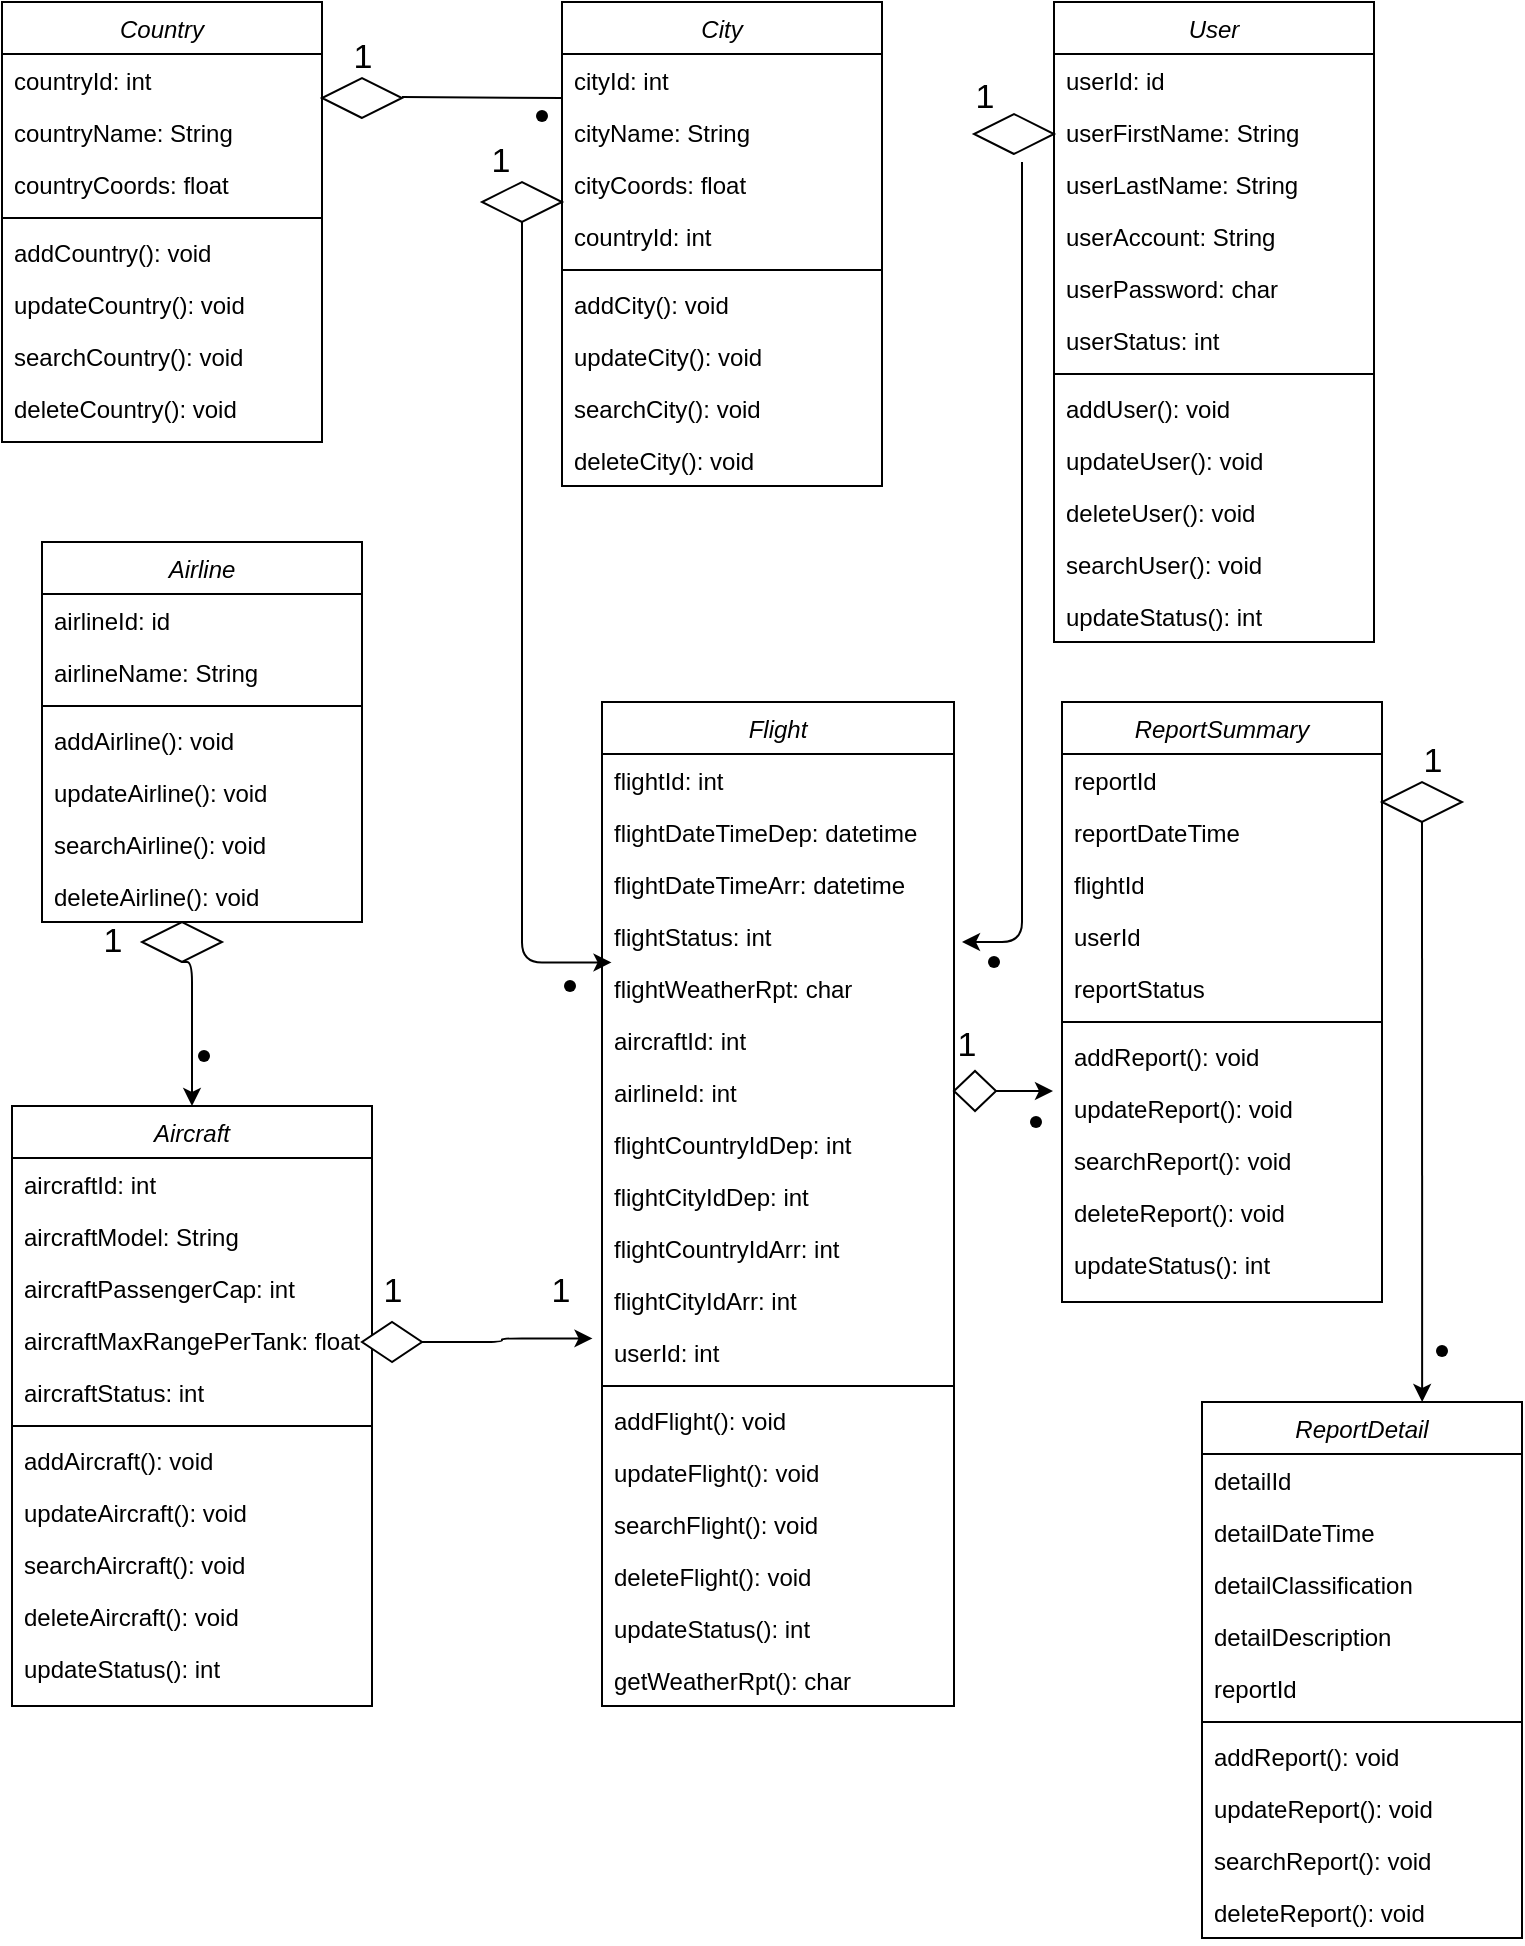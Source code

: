 <mxfile version="14.9.7" type="device" pages="2"><diagram id="C5RBs43oDa-KdzZeNtuy" name="ver01"><mxGraphModel dx="1038" dy="579" grid="1" gridSize="10" guides="1" tooltips="1" connect="1" arrows="1" fold="1" page="1" pageScale="1" pageWidth="827" pageHeight="1169" math="0" shadow="0"><root><mxCell id="WIyWlLk6GJQsqaUBKTNV-0"/><mxCell id="WIyWlLk6GJQsqaUBKTNV-1" parent="WIyWlLk6GJQsqaUBKTNV-0"/><mxCell id="zkfFHV4jXpPFQw0GAbJ--0" value="Flight" style="swimlane;fontStyle=2;align=center;verticalAlign=top;childLayout=stackLayout;horizontal=1;startSize=26;horizontalStack=0;resizeParent=1;resizeLast=0;collapsible=1;marginBottom=0;rounded=0;shadow=0;strokeWidth=1;" parent="WIyWlLk6GJQsqaUBKTNV-1" vertex="1"><mxGeometry x="310" y="380" width="176" height="502" as="geometry"><mxRectangle x="230" y="140" width="160" height="26" as="alternateBounds"/></mxGeometry></mxCell><mxCell id="zkfFHV4jXpPFQw0GAbJ--1" value="flightId: int" style="text;align=left;verticalAlign=top;spacingLeft=4;spacingRight=4;overflow=hidden;rotatable=0;points=[[0,0.5],[1,0.5]];portConstraint=eastwest;" parent="zkfFHV4jXpPFQw0GAbJ--0" vertex="1"><mxGeometry y="26" width="176" height="26" as="geometry"/></mxCell><mxCell id="zkfFHV4jXpPFQw0GAbJ--2" value="flightDateTimeDep: datetime" style="text;align=left;verticalAlign=top;spacingLeft=4;spacingRight=4;overflow=hidden;rotatable=0;points=[[0,0.5],[1,0.5]];portConstraint=eastwest;rounded=0;shadow=0;html=0;" parent="zkfFHV4jXpPFQw0GAbJ--0" vertex="1"><mxGeometry y="52" width="176" height="26" as="geometry"/></mxCell><mxCell id="zkfFHV4jXpPFQw0GAbJ--3" value="flightDateTimeArr: datetime" style="text;align=left;verticalAlign=top;spacingLeft=4;spacingRight=4;overflow=hidden;rotatable=0;points=[[0,0.5],[1,0.5]];portConstraint=eastwest;rounded=0;shadow=0;html=0;" parent="zkfFHV4jXpPFQw0GAbJ--0" vertex="1"><mxGeometry y="78" width="176" height="26" as="geometry"/></mxCell><mxCell id="zkfFHV4jXpPFQw0GAbJ--5" value="flightStatus: int" style="text;align=left;verticalAlign=top;spacingLeft=4;spacingRight=4;overflow=hidden;rotatable=0;points=[[0,0.5],[1,0.5]];portConstraint=eastwest;" parent="zkfFHV4jXpPFQw0GAbJ--0" vertex="1"><mxGeometry y="104" width="176" height="26" as="geometry"/></mxCell><mxCell id="UAmyn9ZcAqWVwzURh8MC-54" value="flightWeatherRpt: char" style="text;align=left;verticalAlign=top;spacingLeft=4;spacingRight=4;overflow=hidden;rotatable=0;points=[[0,0.5],[1,0.5]];portConstraint=eastwest;" parent="zkfFHV4jXpPFQw0GAbJ--0" vertex="1"><mxGeometry y="130" width="176" height="26" as="geometry"/></mxCell><mxCell id="UAmyn9ZcAqWVwzURh8MC-48" value="aircraftId: int" style="text;align=left;verticalAlign=top;spacingLeft=4;spacingRight=4;overflow=hidden;rotatable=0;points=[[0,0.5],[1,0.5]];portConstraint=eastwest;" parent="zkfFHV4jXpPFQw0GAbJ--0" vertex="1"><mxGeometry y="156" width="176" height="26" as="geometry"/></mxCell><mxCell id="UAmyn9ZcAqWVwzURh8MC-49" value="airlineId: int" style="text;align=left;verticalAlign=top;spacingLeft=4;spacingRight=4;overflow=hidden;rotatable=0;points=[[0,0.5],[1,0.5]];portConstraint=eastwest;" parent="zkfFHV4jXpPFQw0GAbJ--0" vertex="1"><mxGeometry y="182" width="176" height="26" as="geometry"/></mxCell><mxCell id="UAmyn9ZcAqWVwzURh8MC-50" value="flightCountryIdDep: int" style="text;align=left;verticalAlign=top;spacingLeft=4;spacingRight=4;overflow=hidden;rotatable=0;points=[[0,0.5],[1,0.5]];portConstraint=eastwest;" parent="zkfFHV4jXpPFQw0GAbJ--0" vertex="1"><mxGeometry y="208" width="176" height="26" as="geometry"/></mxCell><mxCell id="UAmyn9ZcAqWVwzURh8MC-51" value="flightCityIdDep: int" style="text;align=left;verticalAlign=top;spacingLeft=4;spacingRight=4;overflow=hidden;rotatable=0;points=[[0,0.5],[1,0.5]];portConstraint=eastwest;" parent="zkfFHV4jXpPFQw0GAbJ--0" vertex="1"><mxGeometry y="234" width="176" height="26" as="geometry"/></mxCell><mxCell id="UAmyn9ZcAqWVwzURh8MC-52" value="flightCountryIdArr: int" style="text;align=left;verticalAlign=top;spacingLeft=4;spacingRight=4;overflow=hidden;rotatable=0;points=[[0,0.5],[1,0.5]];portConstraint=eastwest;" parent="zkfFHV4jXpPFQw0GAbJ--0" vertex="1"><mxGeometry y="260" width="176" height="26" as="geometry"/></mxCell><mxCell id="UAmyn9ZcAqWVwzURh8MC-53" value="flightCityIdArr: int" style="text;align=left;verticalAlign=top;spacingLeft=4;spacingRight=4;overflow=hidden;rotatable=0;points=[[0,0.5],[1,0.5]];portConstraint=eastwest;" parent="zkfFHV4jXpPFQw0GAbJ--0" vertex="1"><mxGeometry y="286" width="176" height="26" as="geometry"/></mxCell><mxCell id="UAmyn9ZcAqWVwzURh8MC-55" value="userId: int" style="text;align=left;verticalAlign=top;spacingLeft=4;spacingRight=4;overflow=hidden;rotatable=0;points=[[0,0.5],[1,0.5]];portConstraint=eastwest;" parent="zkfFHV4jXpPFQw0GAbJ--0" vertex="1"><mxGeometry y="312" width="176" height="26" as="geometry"/></mxCell><mxCell id="zkfFHV4jXpPFQw0GAbJ--4" value="" style="line;html=1;strokeWidth=1;align=left;verticalAlign=middle;spacingTop=-1;spacingLeft=3;spacingRight=3;rotatable=0;labelPosition=right;points=[];portConstraint=eastwest;" parent="zkfFHV4jXpPFQw0GAbJ--0" vertex="1"><mxGeometry y="338" width="176" height="8" as="geometry"/></mxCell><mxCell id="UAmyn9ZcAqWVwzURh8MC-85" value="addFlight(): void" style="text;align=left;verticalAlign=top;spacingLeft=4;spacingRight=4;overflow=hidden;rotatable=0;points=[[0,0.5],[1,0.5]];portConstraint=eastwest;" parent="zkfFHV4jXpPFQw0GAbJ--0" vertex="1"><mxGeometry y="346" width="176" height="26" as="geometry"/></mxCell><mxCell id="UAmyn9ZcAqWVwzURh8MC-89" value="updateFlight(): void" style="text;align=left;verticalAlign=top;spacingLeft=4;spacingRight=4;overflow=hidden;rotatable=0;points=[[0,0.5],[1,0.5]];portConstraint=eastwest;" parent="zkfFHV4jXpPFQw0GAbJ--0" vertex="1"><mxGeometry y="372" width="176" height="26" as="geometry"/></mxCell><mxCell id="UAmyn9ZcAqWVwzURh8MC-87" value="searchFlight(): void" style="text;align=left;verticalAlign=top;spacingLeft=4;spacingRight=4;overflow=hidden;rotatable=0;points=[[0,0.5],[1,0.5]];portConstraint=eastwest;" parent="zkfFHV4jXpPFQw0GAbJ--0" vertex="1"><mxGeometry y="398" width="176" height="26" as="geometry"/></mxCell><mxCell id="UAmyn9ZcAqWVwzURh8MC-88" value="deleteFlight(): void" style="text;align=left;verticalAlign=top;spacingLeft=4;spacingRight=4;overflow=hidden;rotatable=0;points=[[0,0.5],[1,0.5]];portConstraint=eastwest;" parent="zkfFHV4jXpPFQw0GAbJ--0" vertex="1"><mxGeometry y="424" width="176" height="26" as="geometry"/></mxCell><mxCell id="UAmyn9ZcAqWVwzURh8MC-86" value="updateStatus(): int" style="text;align=left;verticalAlign=top;spacingLeft=4;spacingRight=4;overflow=hidden;rotatable=0;points=[[0,0.5],[1,0.5]];portConstraint=eastwest;" parent="zkfFHV4jXpPFQw0GAbJ--0" vertex="1"><mxGeometry y="450" width="176" height="26" as="geometry"/></mxCell><mxCell id="UAmyn9ZcAqWVwzURh8MC-63" value="getWeatherRpt(): char" style="text;align=left;verticalAlign=top;spacingLeft=4;spacingRight=4;overflow=hidden;rotatable=0;points=[[0,0.5],[1,0.5]];portConstraint=eastwest;" parent="zkfFHV4jXpPFQw0GAbJ--0" vertex="1"><mxGeometry y="476" width="176" height="26" as="geometry"/></mxCell><mxCell id="UAmyn9ZcAqWVwzURh8MC-0" value="Country" style="swimlane;fontStyle=2;align=center;verticalAlign=top;childLayout=stackLayout;horizontal=1;startSize=26;horizontalStack=0;resizeParent=1;resizeLast=0;collapsible=1;marginBottom=0;rounded=0;shadow=0;strokeWidth=1;" parent="WIyWlLk6GJQsqaUBKTNV-1" vertex="1"><mxGeometry x="10" y="30" width="160" height="220" as="geometry"><mxRectangle x="230" y="140" width="160" height="26" as="alternateBounds"/></mxGeometry></mxCell><mxCell id="UAmyn9ZcAqWVwzURh8MC-1" value="countryId: int" style="text;align=left;verticalAlign=top;spacingLeft=4;spacingRight=4;overflow=hidden;rotatable=0;points=[[0,0.5],[1,0.5]];portConstraint=eastwest;" parent="UAmyn9ZcAqWVwzURh8MC-0" vertex="1"><mxGeometry y="26" width="160" height="26" as="geometry"/></mxCell><mxCell id="UAmyn9ZcAqWVwzURh8MC-2" value="countryName: String" style="text;align=left;verticalAlign=top;spacingLeft=4;spacingRight=4;overflow=hidden;rotatable=0;points=[[0,0.5],[1,0.5]];portConstraint=eastwest;rounded=0;shadow=0;html=0;" parent="UAmyn9ZcAqWVwzURh8MC-0" vertex="1"><mxGeometry y="52" width="160" height="26" as="geometry"/></mxCell><mxCell id="UAmyn9ZcAqWVwzURh8MC-3" value="countryCoords: float" style="text;align=left;verticalAlign=top;spacingLeft=4;spacingRight=4;overflow=hidden;rotatable=0;points=[[0,0.5],[1,0.5]];portConstraint=eastwest;rounded=0;shadow=0;html=0;" parent="UAmyn9ZcAqWVwzURh8MC-0" vertex="1"><mxGeometry y="78" width="160" height="26" as="geometry"/></mxCell><mxCell id="UAmyn9ZcAqWVwzURh8MC-4" value="" style="line;html=1;strokeWidth=1;align=left;verticalAlign=middle;spacingTop=-1;spacingLeft=3;spacingRight=3;rotatable=0;labelPosition=right;points=[];portConstraint=eastwest;" parent="UAmyn9ZcAqWVwzURh8MC-0" vertex="1"><mxGeometry y="104" width="160" height="8" as="geometry"/></mxCell><mxCell id="UAmyn9ZcAqWVwzURh8MC-5" value="addCountry(): void" style="text;align=left;verticalAlign=top;spacingLeft=4;spacingRight=4;overflow=hidden;rotatable=0;points=[[0,0.5],[1,0.5]];portConstraint=eastwest;" parent="UAmyn9ZcAqWVwzURh8MC-0" vertex="1"><mxGeometry y="112" width="160" height="26" as="geometry"/></mxCell><mxCell id="UAmyn9ZcAqWVwzURh8MC-64" value="updateCountry(): void" style="text;align=left;verticalAlign=top;spacingLeft=4;spacingRight=4;overflow=hidden;rotatable=0;points=[[0,0.5],[1,0.5]];portConstraint=eastwest;" parent="UAmyn9ZcAqWVwzURh8MC-0" vertex="1"><mxGeometry y="138" width="160" height="26" as="geometry"/></mxCell><mxCell id="UAmyn9ZcAqWVwzURh8MC-65" value="searchCountry(): void" style="text;align=left;verticalAlign=top;spacingLeft=4;spacingRight=4;overflow=hidden;rotatable=0;points=[[0,0.5],[1,0.5]];portConstraint=eastwest;" parent="UAmyn9ZcAqWVwzURh8MC-0" vertex="1"><mxGeometry y="164" width="160" height="26" as="geometry"/></mxCell><mxCell id="UAmyn9ZcAqWVwzURh8MC-66" value="deleteCountry(): void" style="text;align=left;verticalAlign=top;spacingLeft=4;spacingRight=4;overflow=hidden;rotatable=0;points=[[0,0.5],[1,0.5]];portConstraint=eastwest;" parent="UAmyn9ZcAqWVwzURh8MC-0" vertex="1"><mxGeometry y="190" width="160" height="26" as="geometry"/></mxCell><mxCell id="UAmyn9ZcAqWVwzURh8MC-6" value="City" style="swimlane;fontStyle=2;align=center;verticalAlign=top;childLayout=stackLayout;horizontal=1;startSize=26;horizontalStack=0;resizeParent=1;resizeLast=0;collapsible=1;marginBottom=0;rounded=0;shadow=0;strokeWidth=1;" parent="WIyWlLk6GJQsqaUBKTNV-1" vertex="1"><mxGeometry x="290" y="30" width="160" height="242" as="geometry"><mxRectangle x="230" y="140" width="160" height="26" as="alternateBounds"/></mxGeometry></mxCell><mxCell id="UAmyn9ZcAqWVwzURh8MC-7" value="cityId: int" style="text;align=left;verticalAlign=top;spacingLeft=4;spacingRight=4;overflow=hidden;rotatable=0;points=[[0,0.5],[1,0.5]];portConstraint=eastwest;" parent="UAmyn9ZcAqWVwzURh8MC-6" vertex="1"><mxGeometry y="26" width="160" height="26" as="geometry"/></mxCell><mxCell id="UAmyn9ZcAqWVwzURh8MC-8" value="cityName: String" style="text;align=left;verticalAlign=top;spacingLeft=4;spacingRight=4;overflow=hidden;rotatable=0;points=[[0,0.5],[1,0.5]];portConstraint=eastwest;rounded=0;shadow=0;html=0;" parent="UAmyn9ZcAqWVwzURh8MC-6" vertex="1"><mxGeometry y="52" width="160" height="26" as="geometry"/></mxCell><mxCell id="UAmyn9ZcAqWVwzURh8MC-9" value="cityCoords: float" style="text;align=left;verticalAlign=top;spacingLeft=4;spacingRight=4;overflow=hidden;rotatable=0;points=[[0,0.5],[1,0.5]];portConstraint=eastwest;rounded=0;shadow=0;html=0;" parent="UAmyn9ZcAqWVwzURh8MC-6" vertex="1"><mxGeometry y="78" width="160" height="26" as="geometry"/></mxCell><mxCell id="UAmyn9ZcAqWVwzURh8MC-42" value="countryId: int" style="text;align=left;verticalAlign=top;spacingLeft=4;spacingRight=4;overflow=hidden;rotatable=0;points=[[0,0.5],[1,0.5]];portConstraint=eastwest;rounded=0;shadow=0;html=0;" parent="UAmyn9ZcAqWVwzURh8MC-6" vertex="1"><mxGeometry y="104" width="160" height="26" as="geometry"/></mxCell><mxCell id="UAmyn9ZcAqWVwzURh8MC-10" value="" style="line;html=1;strokeWidth=1;align=left;verticalAlign=middle;spacingTop=-1;spacingLeft=3;spacingRight=3;rotatable=0;labelPosition=right;points=[];portConstraint=eastwest;" parent="UAmyn9ZcAqWVwzURh8MC-6" vertex="1"><mxGeometry y="130" width="160" height="8" as="geometry"/></mxCell><mxCell id="UAmyn9ZcAqWVwzURh8MC-67" value="addCity(): void" style="text;align=left;verticalAlign=top;spacingLeft=4;spacingRight=4;overflow=hidden;rotatable=0;points=[[0,0.5],[1,0.5]];portConstraint=eastwest;" parent="UAmyn9ZcAqWVwzURh8MC-6" vertex="1"><mxGeometry y="138" width="160" height="26" as="geometry"/></mxCell><mxCell id="UAmyn9ZcAqWVwzURh8MC-68" value="updateCity(): void" style="text;align=left;verticalAlign=top;spacingLeft=4;spacingRight=4;overflow=hidden;rotatable=0;points=[[0,0.5],[1,0.5]];portConstraint=eastwest;" parent="UAmyn9ZcAqWVwzURh8MC-6" vertex="1"><mxGeometry y="164" width="160" height="26" as="geometry"/></mxCell><mxCell id="UAmyn9ZcAqWVwzURh8MC-69" value="searchCity(): void" style="text;align=left;verticalAlign=top;spacingLeft=4;spacingRight=4;overflow=hidden;rotatable=0;points=[[0,0.5],[1,0.5]];portConstraint=eastwest;" parent="UAmyn9ZcAqWVwzURh8MC-6" vertex="1"><mxGeometry y="190" width="160" height="26" as="geometry"/></mxCell><mxCell id="UAmyn9ZcAqWVwzURh8MC-70" value="deleteCity(): void" style="text;align=left;verticalAlign=top;spacingLeft=4;spacingRight=4;overflow=hidden;rotatable=0;points=[[0,0.5],[1,0.5]];portConstraint=eastwest;" parent="UAmyn9ZcAqWVwzURh8MC-6" vertex="1"><mxGeometry y="216" width="160" height="26" as="geometry"/></mxCell><mxCell id="UAmyn9ZcAqWVwzURh8MC-12" value="Aircraft" style="swimlane;fontStyle=2;align=center;verticalAlign=top;childLayout=stackLayout;horizontal=1;startSize=26;horizontalStack=0;resizeParent=1;resizeLast=0;collapsible=1;marginBottom=0;rounded=0;shadow=0;strokeWidth=1;" parent="WIyWlLk6GJQsqaUBKTNV-1" vertex="1"><mxGeometry x="15" y="582" width="180" height="300" as="geometry"><mxRectangle x="230" y="140" width="160" height="26" as="alternateBounds"/></mxGeometry></mxCell><mxCell id="UAmyn9ZcAqWVwzURh8MC-13" value="aircraftId: int" style="text;align=left;verticalAlign=top;spacingLeft=4;spacingRight=4;overflow=hidden;rotatable=0;points=[[0,0.5],[1,0.5]];portConstraint=eastwest;" parent="UAmyn9ZcAqWVwzURh8MC-12" vertex="1"><mxGeometry y="26" width="180" height="26" as="geometry"/></mxCell><mxCell id="UAmyn9ZcAqWVwzURh8MC-14" value="aircraftModel: String" style="text;align=left;verticalAlign=top;spacingLeft=4;spacingRight=4;overflow=hidden;rotatable=0;points=[[0,0.5],[1,0.5]];portConstraint=eastwest;rounded=0;shadow=0;html=0;" parent="UAmyn9ZcAqWVwzURh8MC-12" vertex="1"><mxGeometry y="52" width="180" height="26" as="geometry"/></mxCell><mxCell id="UAmyn9ZcAqWVwzURh8MC-15" value="aircraftPassengerCap: int" style="text;align=left;verticalAlign=top;spacingLeft=4;spacingRight=4;overflow=hidden;rotatable=0;points=[[0,0.5],[1,0.5]];portConstraint=eastwest;rounded=0;shadow=0;html=0;" parent="UAmyn9ZcAqWVwzURh8MC-12" vertex="1"><mxGeometry y="78" width="180" height="26" as="geometry"/></mxCell><mxCell id="UAmyn9ZcAqWVwzURh8MC-17" value="aircraftMaxRangePerTank: float" style="text;align=left;verticalAlign=top;spacingLeft=4;spacingRight=4;overflow=hidden;rotatable=0;points=[[0,0.5],[1,0.5]];portConstraint=eastwest;" parent="UAmyn9ZcAqWVwzURh8MC-12" vertex="1"><mxGeometry y="104" width="180" height="26" as="geometry"/></mxCell><mxCell id="UAmyn9ZcAqWVwzURh8MC-47" value="aircraftStatus: int" style="text;align=left;verticalAlign=top;spacingLeft=4;spacingRight=4;overflow=hidden;rotatable=0;points=[[0,0.5],[1,0.5]];portConstraint=eastwest;" parent="UAmyn9ZcAqWVwzURh8MC-12" vertex="1"><mxGeometry y="130" width="180" height="26" as="geometry"/></mxCell><mxCell id="UAmyn9ZcAqWVwzURh8MC-16" value="" style="line;html=1;strokeWidth=1;align=left;verticalAlign=middle;spacingTop=-1;spacingLeft=3;spacingRight=3;rotatable=0;labelPosition=right;points=[];portConstraint=eastwest;" parent="UAmyn9ZcAqWVwzURh8MC-12" vertex="1"><mxGeometry y="156" width="180" height="8" as="geometry"/></mxCell><mxCell id="UAmyn9ZcAqWVwzURh8MC-80" value="addAircraft(): void" style="text;align=left;verticalAlign=top;spacingLeft=4;spacingRight=4;overflow=hidden;rotatable=0;points=[[0,0.5],[1,0.5]];portConstraint=eastwest;" parent="UAmyn9ZcAqWVwzURh8MC-12" vertex="1"><mxGeometry y="164" width="180" height="26" as="geometry"/></mxCell><mxCell id="UAmyn9ZcAqWVwzURh8MC-81" value="updateAircraft(): void" style="text;align=left;verticalAlign=top;spacingLeft=4;spacingRight=4;overflow=hidden;rotatable=0;points=[[0,0.5],[1,0.5]];portConstraint=eastwest;" parent="UAmyn9ZcAqWVwzURh8MC-12" vertex="1"><mxGeometry y="190" width="180" height="26" as="geometry"/></mxCell><mxCell id="UAmyn9ZcAqWVwzURh8MC-83" value="searchAircraft(): void" style="text;align=left;verticalAlign=top;spacingLeft=4;spacingRight=4;overflow=hidden;rotatable=0;points=[[0,0.5],[1,0.5]];portConstraint=eastwest;" parent="UAmyn9ZcAqWVwzURh8MC-12" vertex="1"><mxGeometry y="216" width="180" height="26" as="geometry"/></mxCell><mxCell id="UAmyn9ZcAqWVwzURh8MC-82" value="deleteAircraft(): void" style="text;align=left;verticalAlign=top;spacingLeft=4;spacingRight=4;overflow=hidden;rotatable=0;points=[[0,0.5],[1,0.5]];portConstraint=eastwest;" parent="UAmyn9ZcAqWVwzURh8MC-12" vertex="1"><mxGeometry y="242" width="180" height="26" as="geometry"/></mxCell><mxCell id="UAmyn9ZcAqWVwzURh8MC-84" value="updateStatus(): int" style="text;align=left;verticalAlign=top;spacingLeft=4;spacingRight=4;overflow=hidden;rotatable=0;points=[[0,0.5],[1,0.5]];portConstraint=eastwest;" parent="UAmyn9ZcAqWVwzURh8MC-12" vertex="1"><mxGeometry y="268" width="180" height="26" as="geometry"/></mxCell><mxCell id="UAmyn9ZcAqWVwzURh8MC-18" value="Airline" style="swimlane;fontStyle=2;align=center;verticalAlign=top;childLayout=stackLayout;horizontal=1;startSize=26;horizontalStack=0;resizeParent=1;resizeLast=0;collapsible=1;marginBottom=0;rounded=0;shadow=0;strokeWidth=1;" parent="WIyWlLk6GJQsqaUBKTNV-1" vertex="1"><mxGeometry x="30" y="300" width="160" height="190" as="geometry"><mxRectangle x="230" y="140" width="160" height="26" as="alternateBounds"/></mxGeometry></mxCell><mxCell id="UAmyn9ZcAqWVwzURh8MC-19" value="airlineId: id" style="text;align=left;verticalAlign=top;spacingLeft=4;spacingRight=4;overflow=hidden;rotatable=0;points=[[0,0.5],[1,0.5]];portConstraint=eastwest;" parent="UAmyn9ZcAqWVwzURh8MC-18" vertex="1"><mxGeometry y="26" width="160" height="26" as="geometry"/></mxCell><mxCell id="UAmyn9ZcAqWVwzURh8MC-20" value="airlineName: String" style="text;align=left;verticalAlign=top;spacingLeft=4;spacingRight=4;overflow=hidden;rotatable=0;points=[[0,0.5],[1,0.5]];portConstraint=eastwest;rounded=0;shadow=0;html=0;" parent="UAmyn9ZcAqWVwzURh8MC-18" vertex="1"><mxGeometry y="52" width="160" height="26" as="geometry"/></mxCell><mxCell id="UAmyn9ZcAqWVwzURh8MC-22" value="" style="line;html=1;strokeWidth=1;align=left;verticalAlign=middle;spacingTop=-1;spacingLeft=3;spacingRight=3;rotatable=0;labelPosition=right;points=[];portConstraint=eastwest;" parent="UAmyn9ZcAqWVwzURh8MC-18" vertex="1"><mxGeometry y="78" width="160" height="8" as="geometry"/></mxCell><mxCell id="UAmyn9ZcAqWVwzURh8MC-71" value="addAirline(): void" style="text;align=left;verticalAlign=top;spacingLeft=4;spacingRight=4;overflow=hidden;rotatable=0;points=[[0,0.5],[1,0.5]];portConstraint=eastwest;" parent="UAmyn9ZcAqWVwzURh8MC-18" vertex="1"><mxGeometry y="86" width="160" height="26" as="geometry"/></mxCell><mxCell id="UAmyn9ZcAqWVwzURh8MC-72" value="updateAirline(): void" style="text;align=left;verticalAlign=top;spacingLeft=4;spacingRight=4;overflow=hidden;rotatable=0;points=[[0,0.5],[1,0.5]];portConstraint=eastwest;" parent="UAmyn9ZcAqWVwzURh8MC-18" vertex="1"><mxGeometry y="112" width="160" height="26" as="geometry"/></mxCell><mxCell id="UAmyn9ZcAqWVwzURh8MC-74" value="searchAirline(): void" style="text;align=left;verticalAlign=top;spacingLeft=4;spacingRight=4;overflow=hidden;rotatable=0;points=[[0,0.5],[1,0.5]];portConstraint=eastwest;" parent="UAmyn9ZcAqWVwzURh8MC-18" vertex="1"><mxGeometry y="138" width="160" height="26" as="geometry"/></mxCell><mxCell id="UAmyn9ZcAqWVwzURh8MC-73" value="deleteAirline(): void" style="text;align=left;verticalAlign=top;spacingLeft=4;spacingRight=4;overflow=hidden;rotatable=0;points=[[0,0.5],[1,0.5]];portConstraint=eastwest;" parent="UAmyn9ZcAqWVwzURh8MC-18" vertex="1"><mxGeometry y="164" width="160" height="26" as="geometry"/></mxCell><mxCell id="UAmyn9ZcAqWVwzURh8MC-24" value="ReportSummary" style="swimlane;fontStyle=2;align=center;verticalAlign=top;childLayout=stackLayout;horizontal=1;startSize=26;horizontalStack=0;resizeParent=1;resizeLast=0;collapsible=1;marginBottom=0;rounded=0;shadow=0;strokeWidth=1;" parent="WIyWlLk6GJQsqaUBKTNV-1" vertex="1"><mxGeometry x="540" y="380" width="160" height="300" as="geometry"><mxRectangle x="230" y="140" width="160" height="26" as="alternateBounds"/></mxGeometry></mxCell><mxCell id="UAmyn9ZcAqWVwzURh8MC-25" value="reportId" style="text;align=left;verticalAlign=top;spacingLeft=4;spacingRight=4;overflow=hidden;rotatable=0;points=[[0,0.5],[1,0.5]];portConstraint=eastwest;" parent="UAmyn9ZcAqWVwzURh8MC-24" vertex="1"><mxGeometry y="26" width="160" height="26" as="geometry"/></mxCell><mxCell id="UAmyn9ZcAqWVwzURh8MC-26" value="reportDateTime" style="text;align=left;verticalAlign=top;spacingLeft=4;spacingRight=4;overflow=hidden;rotatable=0;points=[[0,0.5],[1,0.5]];portConstraint=eastwest;rounded=0;shadow=0;html=0;" parent="UAmyn9ZcAqWVwzURh8MC-24" vertex="1"><mxGeometry y="52" width="160" height="26" as="geometry"/></mxCell><mxCell id="UAmyn9ZcAqWVwzURh8MC-27" value="flightId" style="text;align=left;verticalAlign=top;spacingLeft=4;spacingRight=4;overflow=hidden;rotatable=0;points=[[0,0.5],[1,0.5]];portConstraint=eastwest;rounded=0;shadow=0;html=0;" parent="UAmyn9ZcAqWVwzURh8MC-24" vertex="1"><mxGeometry y="78" width="160" height="26" as="geometry"/></mxCell><mxCell id="UAmyn9ZcAqWVwzURh8MC-29" value="userId" style="text;align=left;verticalAlign=top;spacingLeft=4;spacingRight=4;overflow=hidden;rotatable=0;points=[[0,0.5],[1,0.5]];portConstraint=eastwest;" parent="UAmyn9ZcAqWVwzURh8MC-24" vertex="1"><mxGeometry y="104" width="160" height="26" as="geometry"/></mxCell><mxCell id="UAmyn9ZcAqWVwzURh8MC-56" value="reportStatus" style="text;align=left;verticalAlign=top;spacingLeft=4;spacingRight=4;overflow=hidden;rotatable=0;points=[[0,0.5],[1,0.5]];portConstraint=eastwest;" parent="UAmyn9ZcAqWVwzURh8MC-24" vertex="1"><mxGeometry y="130" width="160" height="26" as="geometry"/></mxCell><mxCell id="UAmyn9ZcAqWVwzURh8MC-28" value="" style="line;html=1;strokeWidth=1;align=left;verticalAlign=middle;spacingTop=-1;spacingLeft=3;spacingRight=3;rotatable=0;labelPosition=right;points=[];portConstraint=eastwest;" parent="UAmyn9ZcAqWVwzURh8MC-24" vertex="1"><mxGeometry y="156" width="160" height="8" as="geometry"/></mxCell><mxCell id="UAmyn9ZcAqWVwzURh8MC-90" value="addReport(): void" style="text;align=left;verticalAlign=top;spacingLeft=4;spacingRight=4;overflow=hidden;rotatable=0;points=[[0,0.5],[1,0.5]];portConstraint=eastwest;" parent="UAmyn9ZcAqWVwzURh8MC-24" vertex="1"><mxGeometry y="164" width="160" height="26" as="geometry"/></mxCell><mxCell id="UAmyn9ZcAqWVwzURh8MC-91" value="updateReport(): void" style="text;align=left;verticalAlign=top;spacingLeft=4;spacingRight=4;overflow=hidden;rotatable=0;points=[[0,0.5],[1,0.5]];portConstraint=eastwest;" parent="UAmyn9ZcAqWVwzURh8MC-24" vertex="1"><mxGeometry y="190" width="160" height="26" as="geometry"/></mxCell><mxCell id="UAmyn9ZcAqWVwzURh8MC-92" value="searchReport(): void" style="text;align=left;verticalAlign=top;spacingLeft=4;spacingRight=4;overflow=hidden;rotatable=0;points=[[0,0.5],[1,0.5]];portConstraint=eastwest;" parent="UAmyn9ZcAqWVwzURh8MC-24" vertex="1"><mxGeometry y="216" width="160" height="26" as="geometry"/></mxCell><mxCell id="UAmyn9ZcAqWVwzURh8MC-93" value="deleteReport(): void" style="text;align=left;verticalAlign=top;spacingLeft=4;spacingRight=4;overflow=hidden;rotatable=0;points=[[0,0.5],[1,0.5]];portConstraint=eastwest;" parent="UAmyn9ZcAqWVwzURh8MC-24" vertex="1"><mxGeometry y="242" width="160" height="26" as="geometry"/></mxCell><mxCell id="UAmyn9ZcAqWVwzURh8MC-94" value="updateStatus(): int" style="text;align=left;verticalAlign=top;spacingLeft=4;spacingRight=4;overflow=hidden;rotatable=0;points=[[0,0.5],[1,0.5]];portConstraint=eastwest;" parent="UAmyn9ZcAqWVwzURh8MC-24" vertex="1"><mxGeometry y="268" width="160" height="26" as="geometry"/></mxCell><mxCell id="UAmyn9ZcAqWVwzURh8MC-30" value="ReportDetail" style="swimlane;fontStyle=2;align=center;verticalAlign=top;childLayout=stackLayout;horizontal=1;startSize=26;horizontalStack=0;resizeParent=1;resizeLast=0;collapsible=1;marginBottom=0;rounded=0;shadow=0;strokeWidth=1;" parent="WIyWlLk6GJQsqaUBKTNV-1" vertex="1"><mxGeometry x="610" y="730" width="160" height="268" as="geometry"><mxRectangle x="230" y="140" width="160" height="26" as="alternateBounds"/></mxGeometry></mxCell><mxCell id="UAmyn9ZcAqWVwzURh8MC-31" value="detailId" style="text;align=left;verticalAlign=top;spacingLeft=4;spacingRight=4;overflow=hidden;rotatable=0;points=[[0,0.5],[1,0.5]];portConstraint=eastwest;" parent="UAmyn9ZcAqWVwzURh8MC-30" vertex="1"><mxGeometry y="26" width="160" height="26" as="geometry"/></mxCell><mxCell id="UAmyn9ZcAqWVwzURh8MC-32" value="detailDateTime" style="text;align=left;verticalAlign=top;spacingLeft=4;spacingRight=4;overflow=hidden;rotatable=0;points=[[0,0.5],[1,0.5]];portConstraint=eastwest;rounded=0;shadow=0;html=0;" parent="UAmyn9ZcAqWVwzURh8MC-30" vertex="1"><mxGeometry y="52" width="160" height="26" as="geometry"/></mxCell><mxCell id="UAmyn9ZcAqWVwzURh8MC-33" value="detailClassification" style="text;align=left;verticalAlign=top;spacingLeft=4;spacingRight=4;overflow=hidden;rotatable=0;points=[[0,0.5],[1,0.5]];portConstraint=eastwest;rounded=0;shadow=0;html=0;" parent="UAmyn9ZcAqWVwzURh8MC-30" vertex="1"><mxGeometry y="78" width="160" height="26" as="geometry"/></mxCell><mxCell id="UAmyn9ZcAqWVwzURh8MC-35" value="detailDescription" style="text;align=left;verticalAlign=top;spacingLeft=4;spacingRight=4;overflow=hidden;rotatable=0;points=[[0,0.5],[1,0.5]];portConstraint=eastwest;" parent="UAmyn9ZcAqWVwzURh8MC-30" vertex="1"><mxGeometry y="104" width="160" height="26" as="geometry"/></mxCell><mxCell id="UAmyn9ZcAqWVwzURh8MC-109" value="reportId" style="text;align=left;verticalAlign=top;spacingLeft=4;spacingRight=4;overflow=hidden;rotatable=0;points=[[0,0.5],[1,0.5]];portConstraint=eastwest;" parent="UAmyn9ZcAqWVwzURh8MC-30" vertex="1"><mxGeometry y="130" width="160" height="26" as="geometry"/></mxCell><mxCell id="UAmyn9ZcAqWVwzURh8MC-34" value="" style="line;html=1;strokeWidth=1;align=left;verticalAlign=middle;spacingTop=-1;spacingLeft=3;spacingRight=3;rotatable=0;labelPosition=right;points=[];portConstraint=eastwest;" parent="UAmyn9ZcAqWVwzURh8MC-30" vertex="1"><mxGeometry y="156" width="160" height="8" as="geometry"/></mxCell><mxCell id="UAmyn9ZcAqWVwzURh8MC-95" value="addReport(): void" style="text;align=left;verticalAlign=top;spacingLeft=4;spacingRight=4;overflow=hidden;rotatable=0;points=[[0,0.5],[1,0.5]];portConstraint=eastwest;" parent="UAmyn9ZcAqWVwzURh8MC-30" vertex="1"><mxGeometry y="164" width="160" height="26" as="geometry"/></mxCell><mxCell id="UAmyn9ZcAqWVwzURh8MC-96" value="updateReport(): void" style="text;align=left;verticalAlign=top;spacingLeft=4;spacingRight=4;overflow=hidden;rotatable=0;points=[[0,0.5],[1,0.5]];portConstraint=eastwest;" parent="UAmyn9ZcAqWVwzURh8MC-30" vertex="1"><mxGeometry y="190" width="160" height="26" as="geometry"/></mxCell><mxCell id="UAmyn9ZcAqWVwzURh8MC-97" value="searchReport(): void" style="text;align=left;verticalAlign=top;spacingLeft=4;spacingRight=4;overflow=hidden;rotatable=0;points=[[0,0.5],[1,0.5]];portConstraint=eastwest;" parent="UAmyn9ZcAqWVwzURh8MC-30" vertex="1"><mxGeometry y="216" width="160" height="26" as="geometry"/></mxCell><mxCell id="UAmyn9ZcAqWVwzURh8MC-98" value="deleteReport(): void" style="text;align=left;verticalAlign=top;spacingLeft=4;spacingRight=4;overflow=hidden;rotatable=0;points=[[0,0.5],[1,0.5]];portConstraint=eastwest;" parent="UAmyn9ZcAqWVwzURh8MC-30" vertex="1"><mxGeometry y="242" width="160" height="26" as="geometry"/></mxCell><mxCell id="UAmyn9ZcAqWVwzURh8MC-36" value="User" style="swimlane;fontStyle=2;align=center;verticalAlign=top;childLayout=stackLayout;horizontal=1;startSize=26;horizontalStack=0;resizeParent=1;resizeLast=0;collapsible=1;marginBottom=0;rounded=0;shadow=0;strokeWidth=1;" parent="WIyWlLk6GJQsqaUBKTNV-1" vertex="1"><mxGeometry x="536" y="30" width="160" height="320" as="geometry"><mxRectangle x="230" y="140" width="160" height="26" as="alternateBounds"/></mxGeometry></mxCell><mxCell id="UAmyn9ZcAqWVwzURh8MC-37" value="userId: id" style="text;align=left;verticalAlign=top;spacingLeft=4;spacingRight=4;overflow=hidden;rotatable=0;points=[[0,0.5],[1,0.5]];portConstraint=eastwest;" parent="UAmyn9ZcAqWVwzURh8MC-36" vertex="1"><mxGeometry y="26" width="160" height="26" as="geometry"/></mxCell><mxCell id="UAmyn9ZcAqWVwzURh8MC-38" value="userFirstName: String" style="text;align=left;verticalAlign=top;spacingLeft=4;spacingRight=4;overflow=hidden;rotatable=0;points=[[0,0.5],[1,0.5]];portConstraint=eastwest;rounded=0;shadow=0;html=0;" parent="UAmyn9ZcAqWVwzURh8MC-36" vertex="1"><mxGeometry y="52" width="160" height="26" as="geometry"/></mxCell><mxCell id="UAmyn9ZcAqWVwzURh8MC-39" value="userLastName: String" style="text;align=left;verticalAlign=top;spacingLeft=4;spacingRight=4;overflow=hidden;rotatable=0;points=[[0,0.5],[1,0.5]];portConstraint=eastwest;rounded=0;shadow=0;html=0;" parent="UAmyn9ZcAqWVwzURh8MC-36" vertex="1"><mxGeometry y="78" width="160" height="26" as="geometry"/></mxCell><mxCell id="UAmyn9ZcAqWVwzURh8MC-41" value="userAccount: String" style="text;align=left;verticalAlign=top;spacingLeft=4;spacingRight=4;overflow=hidden;rotatable=0;points=[[0,0.5],[1,0.5]];portConstraint=eastwest;" parent="UAmyn9ZcAqWVwzURh8MC-36" vertex="1"><mxGeometry y="104" width="160" height="26" as="geometry"/></mxCell><mxCell id="UAmyn9ZcAqWVwzURh8MC-43" value="userPassword: char" style="text;align=left;verticalAlign=top;spacingLeft=4;spacingRight=4;overflow=hidden;rotatable=0;points=[[0,0.5],[1,0.5]];portConstraint=eastwest;" parent="UAmyn9ZcAqWVwzURh8MC-36" vertex="1"><mxGeometry y="130" width="160" height="26" as="geometry"/></mxCell><mxCell id="UAmyn9ZcAqWVwzURh8MC-44" value="userStatus: int" style="text;align=left;verticalAlign=top;spacingLeft=4;spacingRight=4;overflow=hidden;rotatable=0;points=[[0,0.5],[1,0.5]];portConstraint=eastwest;" parent="UAmyn9ZcAqWVwzURh8MC-36" vertex="1"><mxGeometry y="156" width="160" height="26" as="geometry"/></mxCell><mxCell id="UAmyn9ZcAqWVwzURh8MC-40" value="" style="line;html=1;strokeWidth=1;align=left;verticalAlign=middle;spacingTop=-1;spacingLeft=3;spacingRight=3;rotatable=0;labelPosition=right;points=[];portConstraint=eastwest;" parent="UAmyn9ZcAqWVwzURh8MC-36" vertex="1"><mxGeometry y="182" width="160" height="8" as="geometry"/></mxCell><mxCell id="UAmyn9ZcAqWVwzURh8MC-75" value="addUser(): void" style="text;align=left;verticalAlign=top;spacingLeft=4;spacingRight=4;overflow=hidden;rotatable=0;points=[[0,0.5],[1,0.5]];portConstraint=eastwest;" parent="UAmyn9ZcAqWVwzURh8MC-36" vertex="1"><mxGeometry y="190" width="160" height="26" as="geometry"/></mxCell><mxCell id="UAmyn9ZcAqWVwzURh8MC-76" value="updateUser(): void" style="text;align=left;verticalAlign=top;spacingLeft=4;spacingRight=4;overflow=hidden;rotatable=0;points=[[0,0.5],[1,0.5]];portConstraint=eastwest;" parent="UAmyn9ZcAqWVwzURh8MC-36" vertex="1"><mxGeometry y="216" width="160" height="26" as="geometry"/></mxCell><mxCell id="UAmyn9ZcAqWVwzURh8MC-78" value="deleteUser(): void" style="text;align=left;verticalAlign=top;spacingLeft=4;spacingRight=4;overflow=hidden;rotatable=0;points=[[0,0.5],[1,0.5]];portConstraint=eastwest;" parent="UAmyn9ZcAqWVwzURh8MC-36" vertex="1"><mxGeometry y="242" width="160" height="26" as="geometry"/></mxCell><mxCell id="UAmyn9ZcAqWVwzURh8MC-77" value="searchUser(): void" style="text;align=left;verticalAlign=top;spacingLeft=4;spacingRight=4;overflow=hidden;rotatable=0;points=[[0,0.5],[1,0.5]];portConstraint=eastwest;" parent="UAmyn9ZcAqWVwzURh8MC-36" vertex="1"><mxGeometry y="268" width="160" height="26" as="geometry"/></mxCell><mxCell id="UAmyn9ZcAqWVwzURh8MC-45" value="updateStatus(): int" style="text;align=left;verticalAlign=top;spacingLeft=4;spacingRight=4;overflow=hidden;rotatable=0;points=[[0,0.5],[1,0.5]];portConstraint=eastwest;" parent="UAmyn9ZcAqWVwzURh8MC-36" vertex="1"><mxGeometry y="294" width="160" height="26" as="geometry"/></mxCell><mxCell id="UAmyn9ZcAqWVwzURh8MC-99" value="" style="rhombus;whiteSpace=wrap;html=1;rotation=-180;" parent="WIyWlLk6GJQsqaUBKTNV-1" vertex="1"><mxGeometry x="170" y="68" width="40" height="20" as="geometry"/></mxCell><mxCell id="UAmyn9ZcAqWVwzURh8MC-103" value="" style="endArrow=none;html=1;" parent="WIyWlLk6GJQsqaUBKTNV-1" edge="1"><mxGeometry width="50" height="50" relative="1" as="geometry"><mxPoint x="210" y="77.5" as="sourcePoint"/><mxPoint x="290" y="78" as="targetPoint"/></mxGeometry></mxCell><mxCell id="UAmyn9ZcAqWVwzURh8MC-105" value="&lt;font style=&quot;font-size: 17px&quot;&gt;1&lt;/font&gt;" style="text;html=1;resizable=0;autosize=1;align=center;verticalAlign=middle;points=[];fillColor=none;strokeColor=none;rounded=0;" parent="WIyWlLk6GJQsqaUBKTNV-1" vertex="1"><mxGeometry x="175" y="48" width="30" height="20" as="geometry"/></mxCell><mxCell id="UAmyn9ZcAqWVwzURh8MC-111" value="" style="rhombus;whiteSpace=wrap;html=1;rotation=-180;" parent="WIyWlLk6GJQsqaUBKTNV-1" vertex="1"><mxGeometry x="700" y="420" width="40" height="20" as="geometry"/></mxCell><mxCell id="UAmyn9ZcAqWVwzURh8MC-113" value="&lt;font style=&quot;font-size: 17px&quot;&gt;1&lt;/font&gt;" style="text;html=1;resizable=0;autosize=1;align=center;verticalAlign=middle;points=[];fillColor=none;strokeColor=none;rounded=0;" parent="WIyWlLk6GJQsqaUBKTNV-1" vertex="1"><mxGeometry x="710" y="400" width="30" height="20" as="geometry"/></mxCell><mxCell id="UAmyn9ZcAqWVwzURh8MC-115" value="" style="rhombus;whiteSpace=wrap;html=1;rotation=-180;" parent="WIyWlLk6GJQsqaUBKTNV-1" vertex="1"><mxGeometry x="496" y="86" width="40" height="20" as="geometry"/></mxCell><mxCell id="UAmyn9ZcAqWVwzURh8MC-116" value="" style="rhombus;whiteSpace=wrap;html=1;rotation=-180;" parent="WIyWlLk6GJQsqaUBKTNV-1" vertex="1"><mxGeometry x="250" y="120" width="40" height="20" as="geometry"/></mxCell><mxCell id="UAmyn9ZcAqWVwzURh8MC-117" value="&lt;font style=&quot;font-size: 17px&quot;&gt;1&lt;/font&gt;" style="text;html=1;resizable=0;autosize=1;align=center;verticalAlign=middle;points=[];fillColor=none;strokeColor=none;rounded=0;" parent="WIyWlLk6GJQsqaUBKTNV-1" vertex="1"><mxGeometry x="244" y="100" width="30" height="20" as="geometry"/></mxCell><mxCell id="UAmyn9ZcAqWVwzURh8MC-118" value="&lt;font style=&quot;font-size: 17px&quot;&gt;1&lt;/font&gt;" style="text;html=1;resizable=0;autosize=1;align=center;verticalAlign=middle;points=[];fillColor=none;strokeColor=none;rounded=0;" parent="WIyWlLk6GJQsqaUBKTNV-1" vertex="1"><mxGeometry x="486" y="68" width="30" height="20" as="geometry"/></mxCell><mxCell id="UAmyn9ZcAqWVwzURh8MC-119" value="" style="rhombus;whiteSpace=wrap;html=1;rotation=-180;" parent="WIyWlLk6GJQsqaUBKTNV-1" vertex="1"><mxGeometry x="80" y="490" width="40" height="20" as="geometry"/></mxCell><mxCell id="UAmyn9ZcAqWVwzURh8MC-120" value="&lt;font style=&quot;font-size: 17px&quot;&gt;1&lt;/font&gt;" style="text;html=1;resizable=0;autosize=1;align=center;verticalAlign=middle;points=[];fillColor=none;strokeColor=none;rounded=0;" parent="WIyWlLk6GJQsqaUBKTNV-1" vertex="1"><mxGeometry x="50" y="490" width="30" height="20" as="geometry"/></mxCell><mxCell id="UAmyn9ZcAqWVwzURh8MC-121" value="" style="rhombus;whiteSpace=wrap;html=1;rotation=-180;" parent="WIyWlLk6GJQsqaUBKTNV-1" vertex="1"><mxGeometry x="190" y="690" width="30" height="20" as="geometry"/></mxCell><mxCell id="UAmyn9ZcAqWVwzURh8MC-122" value="&lt;font style=&quot;font-size: 17px&quot;&gt;1&lt;/font&gt;" style="text;html=1;resizable=0;autosize=1;align=center;verticalAlign=middle;points=[];fillColor=none;strokeColor=none;rounded=0;" parent="WIyWlLk6GJQsqaUBKTNV-1" vertex="1"><mxGeometry x="190" y="664.5" width="30" height="20" as="geometry"/></mxCell><mxCell id="UAmyn9ZcAqWVwzURh8MC-125" value="" style="shape=waypoint;sketch=0;fillStyle=solid;size=6;pointerEvents=1;points=[];fillColor=none;resizable=0;rotatable=0;perimeter=centerPerimeter;snapToPoint=1;" parent="WIyWlLk6GJQsqaUBKTNV-1" vertex="1"><mxGeometry x="260" y="67" width="40" height="40" as="geometry"/></mxCell><mxCell id="UAmyn9ZcAqWVwzURh8MC-129" value="" style="edgeStyle=segmentEdgeStyle;endArrow=classic;html=1;exitX=0.5;exitY=0;exitDx=0;exitDy=0;entryX=0.027;entryY=0.008;entryDx=0;entryDy=0;entryPerimeter=0;" parent="WIyWlLk6GJQsqaUBKTNV-1" source="UAmyn9ZcAqWVwzURh8MC-116" target="UAmyn9ZcAqWVwzURh8MC-54" edge="1"><mxGeometry width="50" height="50" relative="1" as="geometry"><mxPoint x="250" y="180" as="sourcePoint"/><mxPoint x="280" y="510" as="targetPoint"/><Array as="points"><mxPoint x="270" y="510"/></Array></mxGeometry></mxCell><mxCell id="UAmyn9ZcAqWVwzURh8MC-130" value="" style="edgeStyle=segmentEdgeStyle;endArrow=classic;html=1;" parent="WIyWlLk6GJQsqaUBKTNV-1" edge="1"><mxGeometry width="50" height="50" relative="1" as="geometry"><mxPoint x="520" y="110" as="sourcePoint"/><mxPoint x="490" y="500" as="targetPoint"/><Array as="points"><mxPoint x="520" y="140"/><mxPoint x="520" y="500"/></Array></mxGeometry></mxCell><mxCell id="UAmyn9ZcAqWVwzURh8MC-131" value="" style="shape=waypoint;sketch=0;fillStyle=solid;size=6;pointerEvents=1;points=[];fillColor=none;resizable=0;rotatable=0;perimeter=centerPerimeter;snapToPoint=1;" parent="WIyWlLk6GJQsqaUBKTNV-1" vertex="1"><mxGeometry x="274" y="502" width="40" height="40" as="geometry"/></mxCell><mxCell id="UAmyn9ZcAqWVwzURh8MC-132" value="" style="shape=waypoint;sketch=0;fillStyle=solid;size=6;pointerEvents=1;points=[];fillColor=none;resizable=0;rotatable=0;perimeter=centerPerimeter;snapToPoint=1;" parent="WIyWlLk6GJQsqaUBKTNV-1" vertex="1"><mxGeometry x="486" y="490" width="40" height="40" as="geometry"/></mxCell><mxCell id="UAmyn9ZcAqWVwzURh8MC-134" value="" style="edgeStyle=segmentEdgeStyle;endArrow=classic;html=1;exitX=0.5;exitY=0;exitDx=0;exitDy=0;" parent="WIyWlLk6GJQsqaUBKTNV-1" source="UAmyn9ZcAqWVwzURh8MC-119" target="UAmyn9ZcAqWVwzURh8MC-12" edge="1"><mxGeometry width="50" height="50" relative="1" as="geometry"><mxPoint x="260" y="530" as="sourcePoint"/><mxPoint x="310" y="480" as="targetPoint"/></mxGeometry></mxCell><mxCell id="UAmyn9ZcAqWVwzURh8MC-136" value="" style="shape=waypoint;sketch=0;fillStyle=solid;size=6;pointerEvents=1;points=[];fillColor=none;resizable=0;rotatable=0;perimeter=centerPerimeter;snapToPoint=1;" parent="WIyWlLk6GJQsqaUBKTNV-1" vertex="1"><mxGeometry x="91" y="537" width="40" height="40" as="geometry"/></mxCell><mxCell id="UAmyn9ZcAqWVwzURh8MC-137" value="" style="edgeStyle=segmentEdgeStyle;endArrow=classic;html=1;exitX=0;exitY=0.5;exitDx=0;exitDy=0;entryX=-0.027;entryY=0.238;entryDx=0;entryDy=0;entryPerimeter=0;" parent="WIyWlLk6GJQsqaUBKTNV-1" source="UAmyn9ZcAqWVwzURh8MC-121" target="UAmyn9ZcAqWVwzURh8MC-55" edge="1"><mxGeometry width="50" height="50" relative="1" as="geometry"><mxPoint x="260" y="630" as="sourcePoint"/><mxPoint x="260" y="590" as="targetPoint"/><Array as="points"><mxPoint x="260" y="700"/><mxPoint x="260" y="698"/></Array></mxGeometry></mxCell><mxCell id="UAmyn9ZcAqWVwzURh8MC-138" value="&lt;font style=&quot;font-size: 17px&quot;&gt;1&lt;/font&gt;" style="text;html=1;resizable=0;autosize=1;align=center;verticalAlign=middle;points=[];fillColor=none;strokeColor=none;rounded=0;" parent="WIyWlLk6GJQsqaUBKTNV-1" vertex="1"><mxGeometry x="274" y="664.5" width="30" height="20" as="geometry"/></mxCell><mxCell id="UAmyn9ZcAqWVwzURh8MC-139" value="" style="shape=waypoint;sketch=0;fillStyle=solid;size=6;pointerEvents=1;points=[];fillColor=none;resizable=0;rotatable=0;perimeter=centerPerimeter;snapToPoint=1;" parent="WIyWlLk6GJQsqaUBKTNV-1" vertex="1"><mxGeometry x="710" y="684.5" width="40" height="40" as="geometry"/></mxCell><mxCell id="UAmyn9ZcAqWVwzURh8MC-140" value="" style="rhombus;whiteSpace=wrap;html=1;rotation=-180;" parent="WIyWlLk6GJQsqaUBKTNV-1" vertex="1"><mxGeometry x="486" y="564.5" width="21" height="20" as="geometry"/></mxCell><mxCell id="UAmyn9ZcAqWVwzURh8MC-141" value="" style="edgeStyle=segmentEdgeStyle;endArrow=classic;html=1;exitX=0;exitY=0.5;exitDx=0;exitDy=0;entryX=-0.028;entryY=0.162;entryDx=0;entryDy=0;entryPerimeter=0;" parent="WIyWlLk6GJQsqaUBKTNV-1" source="UAmyn9ZcAqWVwzURh8MC-140" target="UAmyn9ZcAqWVwzURh8MC-91" edge="1"><mxGeometry width="50" height="50" relative="1" as="geometry"><mxPoint x="260" y="630" as="sourcePoint"/><mxPoint x="310" y="580" as="targetPoint"/></mxGeometry></mxCell><mxCell id="UAmyn9ZcAqWVwzURh8MC-142" value="&lt;font style=&quot;font-size: 17px&quot;&gt;1&lt;/font&gt;" style="text;html=1;resizable=0;autosize=1;align=center;verticalAlign=middle;points=[];fillColor=none;strokeColor=none;rounded=0;" parent="WIyWlLk6GJQsqaUBKTNV-1" vertex="1"><mxGeometry x="477" y="542" width="30" height="20" as="geometry"/></mxCell><mxCell id="UAmyn9ZcAqWVwzURh8MC-143" value="" style="shape=waypoint;sketch=0;fillStyle=solid;size=6;pointerEvents=1;points=[];fillColor=none;resizable=0;rotatable=0;perimeter=centerPerimeter;snapToPoint=1;" parent="WIyWlLk6GJQsqaUBKTNV-1" vertex="1"><mxGeometry x="507" y="570" width="40" height="40" as="geometry"/></mxCell><mxCell id="UAmyn9ZcAqWVwzURh8MC-144" value="" style="edgeStyle=segmentEdgeStyle;endArrow=classic;html=1;entryX=0.688;entryY=0;entryDx=0;entryDy=0;entryPerimeter=0;" parent="WIyWlLk6GJQsqaUBKTNV-1" target="UAmyn9ZcAqWVwzURh8MC-30" edge="1"><mxGeometry width="50" height="50" relative="1" as="geometry"><mxPoint x="720" y="440" as="sourcePoint"/><mxPoint x="780" y="390" as="targetPoint"/></mxGeometry></mxCell></root></mxGraphModel></diagram><diagram id="E0xe3c1ooHzyMRxqHk70" name="ver02"><mxGraphModel dx="1038" dy="579" grid="1" gridSize="10" guides="1" tooltips="1" connect="1" arrows="1" fold="1" page="1" pageScale="1" pageWidth="827" pageHeight="1169" math="0" shadow="0"><root><mxCell id="oU4vHMkadzQVgMQltudI-0"/><mxCell id="oU4vHMkadzQVgMQltudI-1" parent="oU4vHMkadzQVgMQltudI-0"/><mxCell id="hNWvb33baGWprH8B36rQ-0" value="Flight" style="swimlane;fontStyle=2;align=center;verticalAlign=top;childLayout=stackLayout;horizontal=1;startSize=26;horizontalStack=0;resizeParent=1;resizeLast=0;collapsible=1;marginBottom=0;rounded=0;shadow=0;strokeWidth=1;" parent="oU4vHMkadzQVgMQltudI-1" vertex="1"><mxGeometry x="310" y="380" width="176" height="380" as="geometry"><mxRectangle x="230" y="140" width="160" height="26" as="alternateBounds"/></mxGeometry></mxCell><mxCell id="hNWvb33baGWprH8B36rQ-1" value="flightId: int" style="text;align=left;verticalAlign=top;spacingLeft=4;spacingRight=4;overflow=hidden;rotatable=0;points=[[0,0.5],[1,0.5]];portConstraint=eastwest;" parent="hNWvb33baGWprH8B36rQ-0" vertex="1"><mxGeometry y="26" width="176" height="26" as="geometry"/></mxCell><mxCell id="hNWvb33baGWprH8B36rQ-2" value="flightDateTimeDep: datetime" style="text;align=left;verticalAlign=top;spacingLeft=4;spacingRight=4;overflow=hidden;rotatable=0;points=[[0,0.5],[1,0.5]];portConstraint=eastwest;rounded=0;shadow=0;html=0;" parent="hNWvb33baGWprH8B36rQ-0" vertex="1"><mxGeometry y="52" width="176" height="26" as="geometry"/></mxCell><mxCell id="hNWvb33baGWprH8B36rQ-3" value="flightDateTimeArr: datetime" style="text;align=left;verticalAlign=top;spacingLeft=4;spacingRight=4;overflow=hidden;rotatable=0;points=[[0,0.5],[1,0.5]];portConstraint=eastwest;rounded=0;shadow=0;html=0;" parent="hNWvb33baGWprH8B36rQ-0" vertex="1"><mxGeometry y="78" width="176" height="26" as="geometry"/></mxCell><mxCell id="hNWvb33baGWprH8B36rQ-4" value="flightStatus: int" style="text;align=left;verticalAlign=top;spacingLeft=4;spacingRight=4;overflow=hidden;rotatable=0;points=[[0,0.5],[1,0.5]];portConstraint=eastwest;" parent="hNWvb33baGWprH8B36rQ-0" vertex="1"><mxGeometry y="104" width="176" height="26" as="geometry"/></mxCell><mxCell id="hNWvb33baGWprH8B36rQ-5" value="flightWeatherRpt: char" style="text;align=left;verticalAlign=top;spacingLeft=4;spacingRight=4;overflow=hidden;rotatable=0;points=[[0,0.5],[1,0.5]];portConstraint=eastwest;" parent="hNWvb33baGWprH8B36rQ-0" vertex="1"><mxGeometry y="130" width="176" height="26" as="geometry"/></mxCell><mxCell id="hNWvb33baGWprH8B36rQ-6" value="aircraftId: int" style="text;align=left;verticalAlign=top;spacingLeft=4;spacingRight=4;overflow=hidden;rotatable=0;points=[[0,0.5],[1,0.5]];portConstraint=eastwest;" parent="hNWvb33baGWprH8B36rQ-0" vertex="1"><mxGeometry y="156" width="176" height="26" as="geometry"/></mxCell><mxCell id="hNWvb33baGWprH8B36rQ-7" value="airlineId: int" style="text;align=left;verticalAlign=top;spacingLeft=4;spacingRight=4;overflow=hidden;rotatable=0;points=[[0,0.5],[1,0.5]];portConstraint=eastwest;" parent="hNWvb33baGWprH8B36rQ-0" vertex="1"><mxGeometry y="182" width="176" height="26" as="geometry"/></mxCell><mxCell id="hNWvb33baGWprH8B36rQ-8" value="flightCountryIdDep: int" style="text;align=left;verticalAlign=top;spacingLeft=4;spacingRight=4;overflow=hidden;rotatable=0;points=[[0,0.5],[1,0.5]];portConstraint=eastwest;" parent="hNWvb33baGWprH8B36rQ-0" vertex="1"><mxGeometry y="208" width="176" height="26" as="geometry"/></mxCell><mxCell id="hNWvb33baGWprH8B36rQ-9" value="flightCityIdDep: int" style="text;align=left;verticalAlign=top;spacingLeft=4;spacingRight=4;overflow=hidden;rotatable=0;points=[[0,0.5],[1,0.5]];portConstraint=eastwest;" parent="hNWvb33baGWprH8B36rQ-0" vertex="1"><mxGeometry y="234" width="176" height="26" as="geometry"/></mxCell><mxCell id="hNWvb33baGWprH8B36rQ-10" value="flightCountryIdArr: int" style="text;align=left;verticalAlign=top;spacingLeft=4;spacingRight=4;overflow=hidden;rotatable=0;points=[[0,0.5],[1,0.5]];portConstraint=eastwest;" parent="hNWvb33baGWprH8B36rQ-0" vertex="1"><mxGeometry y="260" width="176" height="26" as="geometry"/></mxCell><mxCell id="hNWvb33baGWprH8B36rQ-11" value="flightCityIdArr: int" style="text;align=left;verticalAlign=top;spacingLeft=4;spacingRight=4;overflow=hidden;rotatable=0;points=[[0,0.5],[1,0.5]];portConstraint=eastwest;" parent="hNWvb33baGWprH8B36rQ-0" vertex="1"><mxGeometry y="286" width="176" height="26" as="geometry"/></mxCell><mxCell id="hNWvb33baGWprH8B36rQ-12" value="userId: int" style="text;align=left;verticalAlign=top;spacingLeft=4;spacingRight=4;overflow=hidden;rotatable=0;points=[[0,0.5],[1,0.5]];portConstraint=eastwest;" parent="hNWvb33baGWprH8B36rQ-0" vertex="1"><mxGeometry y="312" width="176" height="26" as="geometry"/></mxCell><mxCell id="hNWvb33baGWprH8B36rQ-13" value="" style="line;html=1;strokeWidth=1;align=left;verticalAlign=middle;spacingTop=-1;spacingLeft=3;spacingRight=3;rotatable=0;labelPosition=right;points=[];portConstraint=eastwest;" parent="hNWvb33baGWprH8B36rQ-0" vertex="1"><mxGeometry y="338" width="176" height="8" as="geometry"/></mxCell><mxCell id="hNWvb33baGWprH8B36rQ-19" value="getWeatherRpt(): char" style="text;align=left;verticalAlign=top;spacingLeft=4;spacingRight=4;overflow=hidden;rotatable=0;points=[[0,0.5],[1,0.5]];portConstraint=eastwest;" parent="hNWvb33baGWprH8B36rQ-0" vertex="1"><mxGeometry y="346" width="176" height="26" as="geometry"/></mxCell><mxCell id="hNWvb33baGWprH8B36rQ-20" value="Country" style="swimlane;fontStyle=2;align=center;verticalAlign=top;childLayout=stackLayout;horizontal=1;startSize=26;horizontalStack=0;resizeParent=1;resizeLast=0;collapsible=1;marginBottom=0;rounded=0;shadow=0;strokeWidth=1;" parent="oU4vHMkadzQVgMQltudI-1" vertex="1"><mxGeometry x="14" y="189" width="160" height="130" as="geometry"><mxRectangle x="230" y="140" width="160" height="26" as="alternateBounds"/></mxGeometry></mxCell><mxCell id="hNWvb33baGWprH8B36rQ-21" value="countryId: int" style="text;align=left;verticalAlign=top;spacingLeft=4;spacingRight=4;overflow=hidden;rotatable=0;points=[[0,0.5],[1,0.5]];portConstraint=eastwest;" parent="hNWvb33baGWprH8B36rQ-20" vertex="1"><mxGeometry y="26" width="160" height="26" as="geometry"/></mxCell><mxCell id="hNWvb33baGWprH8B36rQ-22" value="countryName: String" style="text;align=left;verticalAlign=top;spacingLeft=4;spacingRight=4;overflow=hidden;rotatable=0;points=[[0,0.5],[1,0.5]];portConstraint=eastwest;rounded=0;shadow=0;html=0;" parent="hNWvb33baGWprH8B36rQ-20" vertex="1"><mxGeometry y="52" width="160" height="26" as="geometry"/></mxCell><mxCell id="hNWvb33baGWprH8B36rQ-23" value="countryCoords: float" style="text;align=left;verticalAlign=top;spacingLeft=4;spacingRight=4;overflow=hidden;rotatable=0;points=[[0,0.5],[1,0.5]];portConstraint=eastwest;rounded=0;shadow=0;html=0;" parent="hNWvb33baGWprH8B36rQ-20" vertex="1"><mxGeometry y="78" width="160" height="26" as="geometry"/></mxCell><mxCell id="hNWvb33baGWprH8B36rQ-24" value="" style="line;html=1;strokeWidth=1;align=left;verticalAlign=middle;spacingTop=-1;spacingLeft=3;spacingRight=3;rotatable=0;labelPosition=right;points=[];portConstraint=eastwest;" parent="hNWvb33baGWprH8B36rQ-20" vertex="1"><mxGeometry y="104" width="160" height="8" as="geometry"/></mxCell><mxCell id="hNWvb33baGWprH8B36rQ-29" value="City" style="swimlane;fontStyle=2;align=center;verticalAlign=top;childLayout=stackLayout;horizontal=1;startSize=26;horizontalStack=0;resizeParent=1;resizeLast=0;collapsible=1;marginBottom=0;rounded=0;shadow=0;strokeWidth=1;" parent="oU4vHMkadzQVgMQltudI-1" vertex="1"><mxGeometry x="310" y="200" width="160" height="160" as="geometry"><mxRectangle x="230" y="140" width="160" height="26" as="alternateBounds"/></mxGeometry></mxCell><mxCell id="hNWvb33baGWprH8B36rQ-30" value="cityId: int" style="text;align=left;verticalAlign=top;spacingLeft=4;spacingRight=4;overflow=hidden;rotatable=0;points=[[0,0.5],[1,0.5]];portConstraint=eastwest;" parent="hNWvb33baGWprH8B36rQ-29" vertex="1"><mxGeometry y="26" width="160" height="26" as="geometry"/></mxCell><mxCell id="hNWvb33baGWprH8B36rQ-31" value="cityName: String" style="text;align=left;verticalAlign=top;spacingLeft=4;spacingRight=4;overflow=hidden;rotatable=0;points=[[0,0.5],[1,0.5]];portConstraint=eastwest;rounded=0;shadow=0;html=0;" parent="hNWvb33baGWprH8B36rQ-29" vertex="1"><mxGeometry y="52" width="160" height="26" as="geometry"/></mxCell><mxCell id="hNWvb33baGWprH8B36rQ-32" value="cityCoords: float" style="text;align=left;verticalAlign=top;spacingLeft=4;spacingRight=4;overflow=hidden;rotatable=0;points=[[0,0.5],[1,0.5]];portConstraint=eastwest;rounded=0;shadow=0;html=0;" parent="hNWvb33baGWprH8B36rQ-29" vertex="1"><mxGeometry y="78" width="160" height="26" as="geometry"/></mxCell><mxCell id="hNWvb33baGWprH8B36rQ-33" value="countryId: int" style="text;align=left;verticalAlign=top;spacingLeft=4;spacingRight=4;overflow=hidden;rotatable=0;points=[[0,0.5],[1,0.5]];portConstraint=eastwest;rounded=0;shadow=0;html=0;" parent="hNWvb33baGWprH8B36rQ-29" vertex="1"><mxGeometry y="104" width="160" height="26" as="geometry"/></mxCell><mxCell id="hNWvb33baGWprH8B36rQ-34" value="" style="line;html=1;strokeWidth=1;align=left;verticalAlign=middle;spacingTop=-1;spacingLeft=3;spacingRight=3;rotatable=0;labelPosition=right;points=[];portConstraint=eastwest;" parent="hNWvb33baGWprH8B36rQ-29" vertex="1"><mxGeometry y="130" width="160" height="8" as="geometry"/></mxCell><mxCell id="hNWvb33baGWprH8B36rQ-39" value="Aircraft" style="swimlane;fontStyle=2;align=center;verticalAlign=top;childLayout=stackLayout;horizontal=1;startSize=26;horizontalStack=0;resizeParent=1;resizeLast=0;collapsible=1;marginBottom=0;rounded=0;shadow=0;strokeWidth=1;" parent="oU4vHMkadzQVgMQltudI-1" vertex="1"><mxGeometry x="15" y="582" width="180" height="188" as="geometry"><mxRectangle x="230" y="140" width="160" height="26" as="alternateBounds"/></mxGeometry></mxCell><mxCell id="hNWvb33baGWprH8B36rQ-40" value="aircraftId: int" style="text;align=left;verticalAlign=top;spacingLeft=4;spacingRight=4;overflow=hidden;rotatable=0;points=[[0,0.5],[1,0.5]];portConstraint=eastwest;" parent="hNWvb33baGWprH8B36rQ-39" vertex="1"><mxGeometry y="26" width="180" height="26" as="geometry"/></mxCell><mxCell id="hNWvb33baGWprH8B36rQ-41" value="aircraftModel: String" style="text;align=left;verticalAlign=top;spacingLeft=4;spacingRight=4;overflow=hidden;rotatable=0;points=[[0,0.5],[1,0.5]];portConstraint=eastwest;rounded=0;shadow=0;html=0;" parent="hNWvb33baGWprH8B36rQ-39" vertex="1"><mxGeometry y="52" width="180" height="26" as="geometry"/></mxCell><mxCell id="hNWvb33baGWprH8B36rQ-42" value="aircraftPassengerCap: int" style="text;align=left;verticalAlign=top;spacingLeft=4;spacingRight=4;overflow=hidden;rotatable=0;points=[[0,0.5],[1,0.5]];portConstraint=eastwest;rounded=0;shadow=0;html=0;" parent="hNWvb33baGWprH8B36rQ-39" vertex="1"><mxGeometry y="78" width="180" height="26" as="geometry"/></mxCell><mxCell id="hNWvb33baGWprH8B36rQ-43" value="aircraftMaxRangePerTank: float" style="text;align=left;verticalAlign=top;spacingLeft=4;spacingRight=4;overflow=hidden;rotatable=0;points=[[0,0.5],[1,0.5]];portConstraint=eastwest;" parent="hNWvb33baGWprH8B36rQ-39" vertex="1"><mxGeometry y="104" width="180" height="26" as="geometry"/></mxCell><mxCell id="hNWvb33baGWprH8B36rQ-44" value="aircraftStatus: int" style="text;align=left;verticalAlign=top;spacingLeft=4;spacingRight=4;overflow=hidden;rotatable=0;points=[[0,0.5],[1,0.5]];portConstraint=eastwest;" parent="hNWvb33baGWprH8B36rQ-39" vertex="1"><mxGeometry y="130" width="180" height="26" as="geometry"/></mxCell><mxCell id="hNWvb33baGWprH8B36rQ-45" value="" style="line;html=1;strokeWidth=1;align=left;verticalAlign=middle;spacingTop=-1;spacingLeft=3;spacingRight=3;rotatable=0;labelPosition=right;points=[];portConstraint=eastwest;" parent="hNWvb33baGWprH8B36rQ-39" vertex="1"><mxGeometry y="156" width="180" height="8" as="geometry"/></mxCell><mxCell id="hNWvb33baGWprH8B36rQ-51" value="Airline" style="swimlane;fontStyle=2;align=center;verticalAlign=top;childLayout=stackLayout;horizontal=1;startSize=26;horizontalStack=0;resizeParent=1;resizeLast=0;collapsible=1;marginBottom=0;rounded=0;shadow=0;strokeWidth=1;" parent="oU4vHMkadzQVgMQltudI-1" vertex="1"><mxGeometry x="30" y="390" width="160" height="100" as="geometry"><mxRectangle x="230" y="140" width="160" height="26" as="alternateBounds"/></mxGeometry></mxCell><mxCell id="hNWvb33baGWprH8B36rQ-52" value="airlineId: id" style="text;align=left;verticalAlign=top;spacingLeft=4;spacingRight=4;overflow=hidden;rotatable=0;points=[[0,0.5],[1,0.5]];portConstraint=eastwest;" parent="hNWvb33baGWprH8B36rQ-51" vertex="1"><mxGeometry y="26" width="160" height="26" as="geometry"/></mxCell><mxCell id="hNWvb33baGWprH8B36rQ-53" value="airlineName: String" style="text;align=left;verticalAlign=top;spacingLeft=4;spacingRight=4;overflow=hidden;rotatable=0;points=[[0,0.5],[1,0.5]];portConstraint=eastwest;rounded=0;shadow=0;html=0;" parent="hNWvb33baGWprH8B36rQ-51" vertex="1"><mxGeometry y="52" width="160" height="26" as="geometry"/></mxCell><mxCell id="hNWvb33baGWprH8B36rQ-54" value="" style="line;html=1;strokeWidth=1;align=left;verticalAlign=middle;spacingTop=-1;spacingLeft=3;spacingRight=3;rotatable=0;labelPosition=right;points=[];portConstraint=eastwest;" parent="hNWvb33baGWprH8B36rQ-51" vertex="1"><mxGeometry y="78" width="160" height="8" as="geometry"/></mxCell><mxCell id="hNWvb33baGWprH8B36rQ-59" value="ReportSummary" style="swimlane;fontStyle=2;align=center;verticalAlign=top;childLayout=stackLayout;horizontal=1;startSize=26;horizontalStack=0;resizeParent=1;resizeLast=0;collapsible=1;marginBottom=0;rounded=0;shadow=0;strokeWidth=1;" parent="oU4vHMkadzQVgMQltudI-1" vertex="1"><mxGeometry x="547" y="450" width="160" height="180" as="geometry"><mxRectangle x="230" y="140" width="160" height="26" as="alternateBounds"/></mxGeometry></mxCell><mxCell id="hNWvb33baGWprH8B36rQ-60" value="reportId" style="text;align=left;verticalAlign=top;spacingLeft=4;spacingRight=4;overflow=hidden;rotatable=0;points=[[0,0.5],[1,0.5]];portConstraint=eastwest;" parent="hNWvb33baGWprH8B36rQ-59" vertex="1"><mxGeometry y="26" width="160" height="26" as="geometry"/></mxCell><mxCell id="hNWvb33baGWprH8B36rQ-61" value="reportDateTime" style="text;align=left;verticalAlign=top;spacingLeft=4;spacingRight=4;overflow=hidden;rotatable=0;points=[[0,0.5],[1,0.5]];portConstraint=eastwest;rounded=0;shadow=0;html=0;" parent="hNWvb33baGWprH8B36rQ-59" vertex="1"><mxGeometry y="52" width="160" height="26" as="geometry"/></mxCell><mxCell id="hNWvb33baGWprH8B36rQ-62" value="flightId" style="text;align=left;verticalAlign=top;spacingLeft=4;spacingRight=4;overflow=hidden;rotatable=0;points=[[0,0.5],[1,0.5]];portConstraint=eastwest;rounded=0;shadow=0;html=0;" parent="hNWvb33baGWprH8B36rQ-59" vertex="1"><mxGeometry y="78" width="160" height="26" as="geometry"/></mxCell><mxCell id="hNWvb33baGWprH8B36rQ-63" value="userId" style="text;align=left;verticalAlign=top;spacingLeft=4;spacingRight=4;overflow=hidden;rotatable=0;points=[[0,0.5],[1,0.5]];portConstraint=eastwest;" parent="hNWvb33baGWprH8B36rQ-59" vertex="1"><mxGeometry y="104" width="160" height="26" as="geometry"/></mxCell><mxCell id="hNWvb33baGWprH8B36rQ-64" value="reportStatus" style="text;align=left;verticalAlign=top;spacingLeft=4;spacingRight=4;overflow=hidden;rotatable=0;points=[[0,0.5],[1,0.5]];portConstraint=eastwest;" parent="hNWvb33baGWprH8B36rQ-59" vertex="1"><mxGeometry y="130" width="160" height="26" as="geometry"/></mxCell><mxCell id="hNWvb33baGWprH8B36rQ-65" value="" style="line;html=1;strokeWidth=1;align=left;verticalAlign=middle;spacingTop=-1;spacingLeft=3;spacingRight=3;rotatable=0;labelPosition=right;points=[];portConstraint=eastwest;" parent="hNWvb33baGWprH8B36rQ-59" vertex="1"><mxGeometry y="156" width="160" height="8" as="geometry"/></mxCell><mxCell id="hNWvb33baGWprH8B36rQ-71" value="ReportDetail" style="swimlane;fontStyle=2;align=center;verticalAlign=top;childLayout=stackLayout;horizontal=1;startSize=26;horizontalStack=0;resizeParent=1;resizeLast=0;collapsible=1;marginBottom=0;rounded=0;shadow=0;strokeWidth=1;" parent="oU4vHMkadzQVgMQltudI-1" vertex="1"><mxGeometry x="617" y="675.5" width="160" height="180" as="geometry"><mxRectangle x="230" y="140" width="160" height="26" as="alternateBounds"/></mxGeometry></mxCell><mxCell id="hNWvb33baGWprH8B36rQ-72" value="detailId" style="text;align=left;verticalAlign=top;spacingLeft=4;spacingRight=4;overflow=hidden;rotatable=0;points=[[0,0.5],[1,0.5]];portConstraint=eastwest;" parent="hNWvb33baGWprH8B36rQ-71" vertex="1"><mxGeometry y="26" width="160" height="26" as="geometry"/></mxCell><mxCell id="hNWvb33baGWprH8B36rQ-73" value="detailDateTime" style="text;align=left;verticalAlign=top;spacingLeft=4;spacingRight=4;overflow=hidden;rotatable=0;points=[[0,0.5],[1,0.5]];portConstraint=eastwest;rounded=0;shadow=0;html=0;" parent="hNWvb33baGWprH8B36rQ-71" vertex="1"><mxGeometry y="52" width="160" height="26" as="geometry"/></mxCell><mxCell id="hNWvb33baGWprH8B36rQ-74" value="detailClassification" style="text;align=left;verticalAlign=top;spacingLeft=4;spacingRight=4;overflow=hidden;rotatable=0;points=[[0,0.5],[1,0.5]];portConstraint=eastwest;rounded=0;shadow=0;html=0;" parent="hNWvb33baGWprH8B36rQ-71" vertex="1"><mxGeometry y="78" width="160" height="26" as="geometry"/></mxCell><mxCell id="hNWvb33baGWprH8B36rQ-75" value="detailDescription" style="text;align=left;verticalAlign=top;spacingLeft=4;spacingRight=4;overflow=hidden;rotatable=0;points=[[0,0.5],[1,0.5]];portConstraint=eastwest;" parent="hNWvb33baGWprH8B36rQ-71" vertex="1"><mxGeometry y="104" width="160" height="26" as="geometry"/></mxCell><mxCell id="hNWvb33baGWprH8B36rQ-76" value="reportId" style="text;align=left;verticalAlign=top;spacingLeft=4;spacingRight=4;overflow=hidden;rotatable=0;points=[[0,0.5],[1,0.5]];portConstraint=eastwest;" parent="hNWvb33baGWprH8B36rQ-71" vertex="1"><mxGeometry y="130" width="160" height="26" as="geometry"/></mxCell><mxCell id="hNWvb33baGWprH8B36rQ-77" value="" style="line;html=1;strokeWidth=1;align=left;verticalAlign=middle;spacingTop=-1;spacingLeft=3;spacingRight=3;rotatable=0;labelPosition=right;points=[];portConstraint=eastwest;" parent="hNWvb33baGWprH8B36rQ-71" vertex="1"><mxGeometry y="156" width="160" height="8" as="geometry"/></mxCell><mxCell id="hNWvb33baGWprH8B36rQ-82" value="User" style="swimlane;fontStyle=2;align=center;verticalAlign=top;childLayout=stackLayout;horizontal=1;startSize=26;horizontalStack=0;resizeParent=1;resizeLast=0;collapsible=1;marginBottom=0;rounded=0;shadow=0;strokeWidth=1;" parent="oU4vHMkadzQVgMQltudI-1" vertex="1"><mxGeometry x="540" y="140" width="160" height="210" as="geometry"><mxRectangle x="230" y="140" width="160" height="26" as="alternateBounds"/></mxGeometry></mxCell><mxCell id="hNWvb33baGWprH8B36rQ-83" value="userId: id" style="text;align=left;verticalAlign=top;spacingLeft=4;spacingRight=4;overflow=hidden;rotatable=0;points=[[0,0.5],[1,0.5]];portConstraint=eastwest;" parent="hNWvb33baGWprH8B36rQ-82" vertex="1"><mxGeometry y="26" width="160" height="26" as="geometry"/></mxCell><mxCell id="hNWvb33baGWprH8B36rQ-84" value="userFirstName: String" style="text;align=left;verticalAlign=top;spacingLeft=4;spacingRight=4;overflow=hidden;rotatable=0;points=[[0,0.5],[1,0.5]];portConstraint=eastwest;rounded=0;shadow=0;html=0;" parent="hNWvb33baGWprH8B36rQ-82" vertex="1"><mxGeometry y="52" width="160" height="26" as="geometry"/></mxCell><mxCell id="hNWvb33baGWprH8B36rQ-85" value="userLastName: String" style="text;align=left;verticalAlign=top;spacingLeft=4;spacingRight=4;overflow=hidden;rotatable=0;points=[[0,0.5],[1,0.5]];portConstraint=eastwest;rounded=0;shadow=0;html=0;" parent="hNWvb33baGWprH8B36rQ-82" vertex="1"><mxGeometry y="78" width="160" height="26" as="geometry"/></mxCell><mxCell id="hNWvb33baGWprH8B36rQ-86" value="userAccount: String" style="text;align=left;verticalAlign=top;spacingLeft=4;spacingRight=4;overflow=hidden;rotatable=0;points=[[0,0.5],[1,0.5]];portConstraint=eastwest;" parent="hNWvb33baGWprH8B36rQ-82" vertex="1"><mxGeometry y="104" width="160" height="26" as="geometry"/></mxCell><mxCell id="hNWvb33baGWprH8B36rQ-87" value="userPassword: char" style="text;align=left;verticalAlign=top;spacingLeft=4;spacingRight=4;overflow=hidden;rotatable=0;points=[[0,0.5],[1,0.5]];portConstraint=eastwest;" parent="hNWvb33baGWprH8B36rQ-82" vertex="1"><mxGeometry y="130" width="160" height="26" as="geometry"/></mxCell><mxCell id="hNWvb33baGWprH8B36rQ-88" value="userStatus: int" style="text;align=left;verticalAlign=top;spacingLeft=4;spacingRight=4;overflow=hidden;rotatable=0;points=[[0,0.5],[1,0.5]];portConstraint=eastwest;" parent="hNWvb33baGWprH8B36rQ-82" vertex="1"><mxGeometry y="156" width="160" height="26" as="geometry"/></mxCell><mxCell id="hNWvb33baGWprH8B36rQ-89" value="" style="line;html=1;strokeWidth=1;align=left;verticalAlign=middle;spacingTop=-1;spacingLeft=3;spacingRight=3;rotatable=0;labelPosition=right;points=[];portConstraint=eastwest;" parent="hNWvb33baGWprH8B36rQ-82" vertex="1"><mxGeometry y="182" width="160" height="8" as="geometry"/></mxCell><mxCell id="hNWvb33baGWprH8B36rQ-95" value="" style="rhombus;whiteSpace=wrap;html=1;rotation=-180;" parent="oU4vHMkadzQVgMQltudI-1" vertex="1"><mxGeometry x="174" y="227" width="40" height="20" as="geometry"/></mxCell><mxCell id="hNWvb33baGWprH8B36rQ-97" value="&lt;font style=&quot;font-size: 17px&quot;&gt;1&lt;/font&gt;" style="text;html=1;resizable=0;autosize=1;align=center;verticalAlign=middle;points=[];fillColor=none;strokeColor=none;rounded=0;" parent="oU4vHMkadzQVgMQltudI-1" vertex="1"><mxGeometry x="179" y="207" width="30" height="20" as="geometry"/></mxCell><mxCell id="hNWvb33baGWprH8B36rQ-98" value="" style="rhombus;whiteSpace=wrap;html=1;rotation=-180;" parent="oU4vHMkadzQVgMQltudI-1" vertex="1"><mxGeometry x="707" y="500" width="40" height="20" as="geometry"/></mxCell><mxCell id="hNWvb33baGWprH8B36rQ-99" value="&lt;font style=&quot;font-size: 17px&quot;&gt;1&lt;/font&gt;" style="text;html=1;resizable=0;autosize=1;align=center;verticalAlign=middle;points=[];fillColor=none;strokeColor=none;rounded=0;" parent="oU4vHMkadzQVgMQltudI-1" vertex="1"><mxGeometry x="717" y="480" width="30" height="20" as="geometry"/></mxCell><mxCell id="hNWvb33baGWprH8B36rQ-100" value="" style="rhombus;whiteSpace=wrap;html=1;rotation=-180;" parent="oU4vHMkadzQVgMQltudI-1" vertex="1"><mxGeometry x="500" y="245" width="40" height="20" as="geometry"/></mxCell><mxCell id="hNWvb33baGWprH8B36rQ-101" value="" style="rhombus;whiteSpace=wrap;html=1;rotation=-180;" parent="oU4vHMkadzQVgMQltudI-1" vertex="1"><mxGeometry x="270" y="279" width="40" height="20" as="geometry"/></mxCell><mxCell id="hNWvb33baGWprH8B36rQ-103" value="&lt;font style=&quot;font-size: 17px&quot;&gt;1&lt;/font&gt;" style="text;html=1;resizable=0;autosize=1;align=center;verticalAlign=middle;points=[];fillColor=none;strokeColor=none;rounded=0;" parent="oU4vHMkadzQVgMQltudI-1" vertex="1"><mxGeometry x="490" y="227" width="30" height="20" as="geometry"/></mxCell><mxCell id="hNWvb33baGWprH8B36rQ-104" value="" style="rhombus;whiteSpace=wrap;html=1;rotation=-180;" parent="oU4vHMkadzQVgMQltudI-1" vertex="1"><mxGeometry x="80" y="490" width="40" height="20" as="geometry"/></mxCell><mxCell id="hNWvb33baGWprH8B36rQ-105" value="&lt;font style=&quot;font-size: 17px&quot;&gt;1&lt;/font&gt;" style="text;html=1;resizable=0;autosize=1;align=center;verticalAlign=middle;points=[];fillColor=none;strokeColor=none;rounded=0;" parent="oU4vHMkadzQVgMQltudI-1" vertex="1"><mxGeometry x="50" y="490" width="30" height="20" as="geometry"/></mxCell><mxCell id="hNWvb33baGWprH8B36rQ-106" value="" style="rhombus;whiteSpace=wrap;html=1;rotation=-180;" parent="oU4vHMkadzQVgMQltudI-1" vertex="1"><mxGeometry x="190" y="690" width="30" height="20" as="geometry"/></mxCell><mxCell id="hNWvb33baGWprH8B36rQ-107" value="&lt;font style=&quot;font-size: 17px&quot;&gt;1&lt;/font&gt;" style="text;html=1;resizable=0;autosize=1;align=center;verticalAlign=middle;points=[];fillColor=none;strokeColor=none;rounded=0;" parent="oU4vHMkadzQVgMQltudI-1" vertex="1"><mxGeometry x="190" y="664.5" width="30" height="20" as="geometry"/></mxCell><mxCell id="hNWvb33baGWprH8B36rQ-108" value="" style="shape=waypoint;sketch=0;fillStyle=solid;size=6;pointerEvents=1;points=[];fillColor=none;resizable=0;rotatable=0;perimeter=centerPerimeter;snapToPoint=1;" parent="oU4vHMkadzQVgMQltudI-1" vertex="1"><mxGeometry x="264" y="226" width="40" height="40" as="geometry"/></mxCell><mxCell id="hNWvb33baGWprH8B36rQ-109" value="" style="edgeStyle=segmentEdgeStyle;endArrow=classic;html=1;exitX=0.5;exitY=0;exitDx=0;exitDy=0;entryX=0.027;entryY=0.008;entryDx=0;entryDy=0;entryPerimeter=0;" parent="oU4vHMkadzQVgMQltudI-1" source="hNWvb33baGWprH8B36rQ-101" edge="1"><mxGeometry width="50" height="50" relative="1" as="geometry"><mxPoint x="250" y="229" as="sourcePoint"/><mxPoint x="314.752" y="559.208" as="targetPoint"/><Array as="points"><mxPoint x="290" y="559"/></Array></mxGeometry></mxCell><mxCell id="hNWvb33baGWprH8B36rQ-110" value="" style="edgeStyle=segmentEdgeStyle;endArrow=classic;html=1;" parent="oU4vHMkadzQVgMQltudI-1" edge="1"><mxGeometry width="50" height="50" relative="1" as="geometry"><mxPoint x="520" y="265" as="sourcePoint"/><mxPoint x="480" y="655" as="targetPoint"/><Array as="points"><mxPoint x="520" y="295"/><mxPoint x="520" y="655"/></Array></mxGeometry></mxCell><mxCell id="hNWvb33baGWprH8B36rQ-111" value="" style="shape=waypoint;sketch=0;fillStyle=solid;size=6;pointerEvents=1;points=[];fillColor=none;resizable=0;rotatable=0;perimeter=centerPerimeter;snapToPoint=1;" parent="oU4vHMkadzQVgMQltudI-1" vertex="1"><mxGeometry x="274" y="554.5" width="40" height="40" as="geometry"/></mxCell><mxCell id="hNWvb33baGWprH8B36rQ-112" value="" style="shape=waypoint;sketch=0;fillStyle=solid;size=6;pointerEvents=1;points=[];fillColor=none;resizable=0;rotatable=0;perimeter=centerPerimeter;snapToPoint=1;" parent="oU4vHMkadzQVgMQltudI-1" vertex="1"><mxGeometry x="490" y="650" width="40" height="40" as="geometry"/></mxCell><mxCell id="hNWvb33baGWprH8B36rQ-113" value="" style="edgeStyle=segmentEdgeStyle;endArrow=classic;html=1;exitX=0.5;exitY=0;exitDx=0;exitDy=0;" parent="oU4vHMkadzQVgMQltudI-1" source="hNWvb33baGWprH8B36rQ-104" target="hNWvb33baGWprH8B36rQ-39" edge="1"><mxGeometry width="50" height="50" relative="1" as="geometry"><mxPoint x="260" y="530" as="sourcePoint"/><mxPoint x="310" y="480" as="targetPoint"/></mxGeometry></mxCell><mxCell id="hNWvb33baGWprH8B36rQ-114" value="" style="shape=waypoint;sketch=0;fillStyle=solid;size=6;pointerEvents=1;points=[];fillColor=none;resizable=0;rotatable=0;perimeter=centerPerimeter;snapToPoint=1;" parent="oU4vHMkadzQVgMQltudI-1" vertex="1"><mxGeometry x="91" y="537" width="40" height="40" as="geometry"/></mxCell><mxCell id="hNWvb33baGWprH8B36rQ-115" value="" style="edgeStyle=segmentEdgeStyle;endArrow=classic;html=1;exitX=0;exitY=0.5;exitDx=0;exitDy=0;entryX=-0.027;entryY=0.238;entryDx=0;entryDy=0;entryPerimeter=0;" parent="oU4vHMkadzQVgMQltudI-1" source="hNWvb33baGWprH8B36rQ-106" target="hNWvb33baGWprH8B36rQ-12" edge="1"><mxGeometry width="50" height="50" relative="1" as="geometry"><mxPoint x="260" y="630" as="sourcePoint"/><mxPoint x="260" y="590" as="targetPoint"/><Array as="points"><mxPoint x="220" y="698"/></Array></mxGeometry></mxCell><mxCell id="hNWvb33baGWprH8B36rQ-116" value="&lt;font style=&quot;font-size: 17px&quot;&gt;1&lt;/font&gt;" style="text;html=1;resizable=0;autosize=1;align=center;verticalAlign=middle;points=[];fillColor=none;strokeColor=none;rounded=0;" parent="oU4vHMkadzQVgMQltudI-1" vertex="1"><mxGeometry x="274" y="664.5" width="30" height="20" as="geometry"/></mxCell><mxCell id="hNWvb33baGWprH8B36rQ-117" value="" style="shape=waypoint;sketch=0;fillStyle=solid;size=6;pointerEvents=1;points=[];fillColor=none;resizable=0;rotatable=0;perimeter=centerPerimeter;snapToPoint=1;" parent="oU4vHMkadzQVgMQltudI-1" vertex="1"><mxGeometry x="715" y="636" width="40" height="40" as="geometry"/></mxCell><mxCell id="hNWvb33baGWprH8B36rQ-118" value="" style="rhombus;whiteSpace=wrap;html=1;rotation=-180;" parent="oU4vHMkadzQVgMQltudI-1" vertex="1"><mxGeometry x="486" y="564.5" width="21" height="20" as="geometry"/></mxCell><mxCell id="hNWvb33baGWprH8B36rQ-119" value="" style="edgeStyle=segmentEdgeStyle;endArrow=classic;html=1;exitX=0;exitY=0.5;exitDx=0;exitDy=0;" parent="oU4vHMkadzQVgMQltudI-1" source="hNWvb33baGWprH8B36rQ-118" edge="1"><mxGeometry width="50" height="50" relative="1" as="geometry"><mxPoint x="260" y="630" as="sourcePoint"/><mxPoint x="550" y="575" as="targetPoint"/></mxGeometry></mxCell><mxCell id="hNWvb33baGWprH8B36rQ-120" value="&lt;font style=&quot;font-size: 17px&quot;&gt;1&lt;/font&gt;" style="text;html=1;resizable=0;autosize=1;align=center;verticalAlign=middle;points=[];fillColor=none;strokeColor=none;rounded=0;" parent="oU4vHMkadzQVgMQltudI-1" vertex="1"><mxGeometry x="477" y="542" width="30" height="20" as="geometry"/></mxCell><mxCell id="hNWvb33baGWprH8B36rQ-121" value="" style="shape=waypoint;sketch=0;fillStyle=solid;size=6;pointerEvents=1;points=[];fillColor=none;resizable=0;rotatable=0;perimeter=centerPerimeter;snapToPoint=1;" parent="oU4vHMkadzQVgMQltudI-1" vertex="1"><mxGeometry x="517" y="570" width="40" height="40" as="geometry"/></mxCell><mxCell id="z1FGdE8vrsBQyu9sxnPE-0" value="" style="edgeStyle=segmentEdgeStyle;endArrow=classic;html=1;exitX=0.5;exitY=0;exitDx=0;exitDy=0;entryX=0.681;entryY=-0.003;entryDx=0;entryDy=0;entryPerimeter=0;" edge="1" parent="oU4vHMkadzQVgMQltudI-1" source="hNWvb33baGWprH8B36rQ-98" target="hNWvb33baGWprH8B36rQ-71"><mxGeometry width="50" height="50" relative="1" as="geometry"><mxPoint x="740" y="547" as="sourcePoint"/><mxPoint x="790" y="497" as="targetPoint"/></mxGeometry></mxCell><mxCell id="z1FGdE8vrsBQyu9sxnPE-5" value="&lt;&lt;interface&gt;&gt;&#10;DataOperations" style="swimlane;fontStyle=0;childLayout=stackLayout;horizontal=1;startSize=26;fillColor=none;horizontalStack=0;resizeParent=1;resizeParentMax=0;resizeLast=0;collapsible=1;marginBottom=0;" vertex="1" parent="oU4vHMkadzQVgMQltudI-1"><mxGeometry x="310" y="7" width="140" height="182" as="geometry"/></mxCell><mxCell id="zTGnWSSTTOeGy3Q0pIZo-0" value="+ readDataset()" style="text;strokeColor=none;fillColor=none;align=left;verticalAlign=top;spacingLeft=4;spacingRight=4;overflow=hidden;rotatable=0;points=[[0,0.5],[1,0.5]];portConstraint=eastwest;" vertex="1" parent="z1FGdE8vrsBQyu9sxnPE-5"><mxGeometry y="26" width="140" height="26" as="geometry"/></mxCell><mxCell id="z1FGdE8vrsBQyu9sxnPE-6" value="+ addData()" style="text;strokeColor=none;fillColor=none;align=left;verticalAlign=top;spacingLeft=4;spacingRight=4;overflow=hidden;rotatable=0;points=[[0,0.5],[1,0.5]];portConstraint=eastwest;" vertex="1" parent="z1FGdE8vrsBQyu9sxnPE-5"><mxGeometry y="52" width="140" height="26" as="geometry"/></mxCell><mxCell id="z1FGdE8vrsBQyu9sxnPE-7" value="+ updateData()" style="text;strokeColor=none;fillColor=none;align=left;verticalAlign=top;spacingLeft=4;spacingRight=4;overflow=hidden;rotatable=0;points=[[0,0.5],[1,0.5]];portConstraint=eastwest;" vertex="1" parent="z1FGdE8vrsBQyu9sxnPE-5"><mxGeometry y="78" width="140" height="26" as="geometry"/></mxCell><mxCell id="z1FGdE8vrsBQyu9sxnPE-8" value="+ searchData()" style="text;strokeColor=none;fillColor=none;align=left;verticalAlign=top;spacingLeft=4;spacingRight=4;overflow=hidden;rotatable=0;points=[[0,0.5],[1,0.5]];portConstraint=eastwest;" vertex="1" parent="z1FGdE8vrsBQyu9sxnPE-5"><mxGeometry y="104" width="140" height="26" as="geometry"/></mxCell><mxCell id="z1FGdE8vrsBQyu9sxnPE-9" value="+ deleteData()" style="text;strokeColor=none;fillColor=none;align=left;verticalAlign=top;spacingLeft=4;spacingRight=4;overflow=hidden;rotatable=0;points=[[0,0.5],[1,0.5]];portConstraint=eastwest;" vertex="1" parent="z1FGdE8vrsBQyu9sxnPE-5"><mxGeometry y="130" width="140" height="26" as="geometry"/></mxCell><mxCell id="z1FGdE8vrsBQyu9sxnPE-10" value="+ updateStatus()" style="text;strokeColor=none;fillColor=none;align=left;verticalAlign=top;spacingLeft=4;spacingRight=4;overflow=hidden;rotatable=0;points=[[0,0.5],[1,0.5]];portConstraint=eastwest;" vertex="1" parent="z1FGdE8vrsBQyu9sxnPE-5"><mxGeometry y="156" width="140" height="26" as="geometry"/></mxCell><mxCell id="z1FGdE8vrsBQyu9sxnPE-11" value="" style="endArrow=classic;html=1;dashed=1;entryX=-0.011;entryY=0.777;entryDx=0;entryDy=0;entryPerimeter=0;" edge="1" parent="oU4vHMkadzQVgMQltudI-1" target="z1FGdE8vrsBQyu9sxnPE-7"><mxGeometry width="50" height="50" relative="1" as="geometry"><mxPoint x="140" y="189" as="sourcePoint"/><mxPoint x="190" y="139" as="targetPoint"/></mxGeometry></mxCell><mxCell id="z1FGdE8vrsBQyu9sxnPE-12" value="" style="endArrow=classic;html=1;dashed=1;entryX=1;entryY=0.077;entryDx=0;entryDy=0;entryPerimeter=0;" edge="1" parent="oU4vHMkadzQVgMQltudI-1" target="z1FGdE8vrsBQyu9sxnPE-8"><mxGeometry width="50" height="50" relative="1" as="geometry"><mxPoint x="600" y="140" as="sourcePoint"/><mxPoint x="768.46" y="33.202" as="targetPoint"/></mxGeometry></mxCell><mxCell id="z1FGdE8vrsBQyu9sxnPE-13" value="" style="endArrow=classic;html=1;dashed=1;entryX=0.44;entryY=1.038;entryDx=0;entryDy=0;entryPerimeter=0;exitX=0.4;exitY=0.007;exitDx=0;exitDy=0;exitPerimeter=0;" edge="1" parent="oU4vHMkadzQVgMQltudI-1" source="hNWvb33baGWprH8B36rQ-29" target="z1FGdE8vrsBQyu9sxnPE-10"><mxGeometry width="50" height="50" relative="1" as="geometry"><mxPoint x="350" y="180" as="sourcePoint"/><mxPoint x="328.46" y="102.202" as="targetPoint"/></mxGeometry></mxCell><mxCell id="z1FGdE8vrsBQyu9sxnPE-14" value="" style="endArrow=classic;html=1;dashed=1;entryX=0;entryY=0.5;entryDx=0;entryDy=0;exitX=0.55;exitY=-0.022;exitDx=0;exitDy=0;exitPerimeter=0;" edge="1" parent="oU4vHMkadzQVgMQltudI-1" source="hNWvb33baGWprH8B36rQ-51" target="z1FGdE8vrsBQyu9sxnPE-9"><mxGeometry width="50" height="50" relative="1" as="geometry"><mxPoint x="170" y="219" as="sourcePoint"/><mxPoint x="338.46" y="112.202" as="targetPoint"/></mxGeometry></mxCell><mxCell id="z1FGdE8vrsBQyu9sxnPE-15" value="" style="endArrow=classic;html=1;dashed=1;entryX=1;entryY=-0.131;entryDx=0;entryDy=0;entryPerimeter=0;exitX=0.5;exitY=0;exitDx=0;exitDy=0;" edge="1" parent="oU4vHMkadzQVgMQltudI-1" source="hNWvb33baGWprH8B36rQ-59" target="z1FGdE8vrsBQyu9sxnPE-10"><mxGeometry width="50" height="50" relative="1" as="geometry"><mxPoint x="180" y="229" as="sourcePoint"/><mxPoint x="348.46" y="122.202" as="targetPoint"/></mxGeometry></mxCell><mxCell id="z1FGdE8vrsBQyu9sxnPE-17" value="" style="edgeStyle=segmentEdgeStyle;endArrow=classic;html=1;exitX=0.5;exitY=0;exitDx=0;exitDy=0;" edge="1" parent="oU4vHMkadzQVgMQltudI-1"><mxGeometry width="50" height="50" relative="1" as="geometry"><mxPoint x="215.04" y="236.54" as="sourcePoint"/><mxPoint x="320" y="237" as="targetPoint"/></mxGeometry></mxCell><mxCell id="z1FGdE8vrsBQyu9sxnPE-20" value="" style="endArrow=classic;html=1;dashed=1;entryX=0;entryY=0.5;entryDx=0;entryDy=0;" edge="1" parent="oU4vHMkadzQVgMQltudI-1" target="z1FGdE8vrsBQyu9sxnPE-10"><mxGeometry width="50" height="50" relative="1" as="geometry"><mxPoint x="160" y="580" as="sourcePoint"/><mxPoint x="320" y="137" as="targetPoint"/></mxGeometry></mxCell><mxCell id="z1FGdE8vrsBQyu9sxnPE-22" value="" style="endArrow=classic;html=1;dashed=1;" edge="1" parent="oU4vHMkadzQVgMQltudI-1"><mxGeometry width="50" height="50" relative="1" as="geometry"><mxPoint x="610" y="690" as="sourcePoint"/><mxPoint x="420" y="170" as="targetPoint"/></mxGeometry></mxCell><mxCell id="z1FGdE8vrsBQyu9sxnPE-23" value="" style="endArrow=classic;html=1;dashed=1;entryX=0;entryY=0.5;entryDx=0;entryDy=0;exitX=0.25;exitY=0;exitDx=0;exitDy=0;" edge="1" parent="oU4vHMkadzQVgMQltudI-1" source="hNWvb33baGWprH8B36rQ-0"><mxGeometry width="50" height="50" relative="1" as="geometry"><mxPoint x="360" y="370" as="sourcePoint"/><mxPoint x="350" y="167" as="targetPoint"/></mxGeometry></mxCell></root></mxGraphModel></diagram></mxfile>